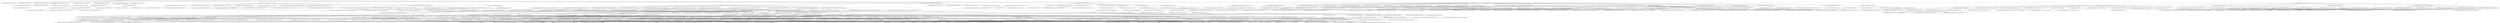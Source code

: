 digraph omnifaces__omnifaces {
	"org.omnifaces:omnifaces:jar:4.7-SNAPSHOT" -> "jakarta.faces:jakarta.faces-api:jar:3.0.0:provided" ; 
	"org.omnifaces:omnifaces:jar:4.7-SNAPSHOT" -> "jakarta.el:jakarta.el-api:jar:4.0.0:provided" ; 
	"org.omnifaces:omnifaces:jar:4.7-SNAPSHOT" -> "jakarta.servlet:jakarta.servlet-api:jar:5.0.0:provided" ; 
	"org.omnifaces:omnifaces:jar:4.7-SNAPSHOT" -> "jakarta.enterprise:jakarta.enterprise.cdi-api:jar:3.0.0:provided" ; 
	"org.omnifaces:omnifaces:jar:4.7-SNAPSHOT" -> "jakarta.websocket:jakarta.websocket-api:jar:2.0.0:provided" ; 
	"org.omnifaces:omnifaces:jar:4.7-SNAPSHOT" -> "jakarta.validation:jakarta.validation-api:jar:3.0.0:provided" ; 
	"org.omnifaces:omnifaces:jar:4.7-SNAPSHOT" -> "jakarta.platform:jakarta.jakartaee-web-api:jar:9.0.0:test" ; 
	"org.omnifaces:omnifaces:jar:4.7-SNAPSHOT" -> "org.junit.jupiter:junit-jupiter:jar:5.11.0:test" ; 
	"org.omnifaces:omnifaces:jar:4.7-SNAPSHOT" -> "org.jboss.arquillian.junit5:arquillian-junit5-container:jar:1.8.0.Final:test" ; 
	"org.omnifaces:omnifaces:jar:4.7-SNAPSHOT" -> "org.jboss.shrinkwrap.resolver:shrinkwrap-resolver-impl-maven:jar:3.3.1:test" ; 
	"org.omnifaces:omnifaces:jar:4.7-SNAPSHOT" -> "org.seleniumhq.selenium:selenium-java:jar:4.24.0:test" ; 
	"org.omnifaces:omnifaces:jar:4.7-SNAPSHOT" -> "io.github.bonigarcia:webdrivermanager:jar:5.9.2:test" ; 
	"org.omnifaces:omnifaces:jar:4.7-SNAPSHOT" -> "org.wildfly.arquillian:wildfly-arquillian-container-managed:jar:5.1.0.Beta4:test" ; 
	"jakarta.enterprise:jakarta.enterprise.cdi-api:jar:3.0.0:provided" -> "(jakarta.el:jakarta.el-api:jar:4.0.0:provided - omitted for duplicate)" ; 
	"jakarta.enterprise:jakarta.enterprise.cdi-api:jar:3.0.0:provided" -> "jakarta.interceptor:jakarta.interceptor-api:jar:2.0.0:provided" ; 
	"jakarta.enterprise:jakarta.enterprise.cdi-api:jar:3.0.0:provided" -> "jakarta.inject:jakarta.inject-api:jar:2.0.0:provided" ; 
	"jakarta.interceptor:jakarta.interceptor-api:jar:2.0.0:provided" -> "jakarta.annotation:jakarta.annotation-api:jar:2.0.0:provided" ; 
	"org.junit.jupiter:junit-jupiter:jar:5.11.0:test" -> "org.junit.jupiter:junit-jupiter-api:jar:5.11.0:test" ; 
	"org.junit.jupiter:junit-jupiter:jar:5.11.0:test" -> "org.junit.jupiter:junit-jupiter-params:jar:5.11.0:test" ; 
	"org.junit.jupiter:junit-jupiter:jar:5.11.0:test" -> "org.junit.jupiter:junit-jupiter-engine:jar:5.11.0:test" ; 
	"org.junit.jupiter:junit-jupiter-api:jar:5.11.0:test" -> "org.opentest4j:opentest4j:jar:1.3.0:test" ; 
	"org.junit.jupiter:junit-jupiter-api:jar:5.11.0:test" -> "org.junit.platform:junit-platform-commons:jar:1.11.0:test" ; 
	"org.junit.jupiter:junit-jupiter-api:jar:5.11.0:test" -> "org.apiguardian:apiguardian-api:jar:1.1.2:test" ; 
	"org.junit.platform:junit-platform-commons:jar:1.11.0:test" -> "(org.apiguardian:apiguardian-api:jar:1.1.2:test - omitted for duplicate)" ; 
	"org.junit.jupiter:junit-jupiter-params:jar:5.11.0:test" -> "(org.junit.jupiter:junit-jupiter-api:jar:5.11.0:test - omitted for duplicate)" ; 
	"org.junit.jupiter:junit-jupiter-params:jar:5.11.0:test" -> "(org.apiguardian:apiguardian-api:jar:1.1.2:test - omitted for duplicate)" ; 
	"org.junit.jupiter:junit-jupiter-engine:jar:5.11.0:test" -> "org.junit.platform:junit-platform-engine:jar:1.11.0:test" ; 
	"org.junit.jupiter:junit-jupiter-engine:jar:5.11.0:test" -> "(org.junit.jupiter:junit-jupiter-api:jar:5.11.0:test - omitted for duplicate)" ; 
	"org.junit.jupiter:junit-jupiter-engine:jar:5.11.0:test" -> "(org.apiguardian:apiguardian-api:jar:1.1.2:test - omitted for duplicate)" ; 
	"org.junit.platform:junit-platform-engine:jar:1.11.0:test" -> "(org.opentest4j:opentest4j:jar:1.3.0:test - omitted for duplicate)" ; 
	"org.junit.platform:junit-platform-engine:jar:1.11.0:test" -> "(org.junit.platform:junit-platform-commons:jar:1.11.0:test - omitted for duplicate)" ; 
	"org.junit.platform:junit-platform-engine:jar:1.11.0:test" -> "(org.apiguardian:apiguardian-api:jar:1.1.2:test - omitted for duplicate)" ; 
	"org.jboss.arquillian.junit5:arquillian-junit5-container:jar:1.8.0.Final:test" -> "org.jboss.arquillian.test:arquillian-test-api:jar:1.8.0.Final:test" ; 
	"org.jboss.arquillian.junit5:arquillian-junit5-container:jar:1.8.0.Final:test" -> "org.jboss.arquillian.test:arquillian-test-spi:jar:1.8.0.Final:test" ; 
	"org.jboss.arquillian.junit5:arquillian-junit5-container:jar:1.8.0.Final:test" -> "org.jboss.arquillian.container:arquillian-container-test-api:jar:1.8.0.Final:test" ; 
	"org.jboss.arquillian.junit5:arquillian-junit5-container:jar:1.8.0.Final:test" -> "org.jboss.arquillian.container:arquillian-container-test-spi:jar:1.8.0.Final:test" ; 
	"org.jboss.arquillian.junit5:arquillian-junit5-container:jar:1.8.0.Final:test" -> "org.jboss.arquillian.core:arquillian-core-impl-base:jar:1.8.0.Final:test" ; 
	"org.jboss.arquillian.junit5:arquillian-junit5-container:jar:1.8.0.Final:test" -> "org.jboss.arquillian.test:arquillian-test-impl-base:jar:1.8.0.Final:test" ; 
	"org.jboss.arquillian.junit5:arquillian-junit5-container:jar:1.8.0.Final:test" -> "org.jboss.arquillian.container:arquillian-container-impl-base:jar:1.8.0.Final:test" ; 
	"org.jboss.arquillian.junit5:arquillian-junit5-container:jar:1.8.0.Final:test" -> "org.jboss.arquillian.container:arquillian-container-test-impl-base:jar:1.8.0.Final:test" ; 
	"org.jboss.arquillian.junit5:arquillian-junit5-container:jar:1.8.0.Final:test" -> "org.jboss.arquillian.junit5:arquillian-junit5-core:jar:1.8.0.Final:test" ; 
	"org.jboss.arquillian.junit5:arquillian-junit5-container:jar:1.8.0.Final:test" -> "org.jboss.shrinkwrap:shrinkwrap-impl-base:jar:1.2.6:test" ; 
	"org.jboss.arquillian.test:arquillian-test-api:jar:1.8.0.Final:test" -> "(org.jboss.arquillian.core:arquillian-core-api:jar:1.8.0.Final:test - omitted for conflict with 1.9.1.Final)" ; 
	"org.jboss.arquillian.test:arquillian-test-spi:jar:1.8.0.Final:test" -> "org.jboss.arquillian.core:arquillian-core-spi:jar:1.8.0.Final:test" ; 
	"org.jboss.arquillian.test:arquillian-test-spi:jar:1.8.0.Final:test" -> "(org.jboss.arquillian.test:arquillian-test-api:jar:1.8.0.Final:test - omitted for duplicate)" ; 
	"org.jboss.arquillian.core:arquillian-core-spi:jar:1.8.0.Final:test" -> "(org.jboss.arquillian.core:arquillian-core-api:jar:1.8.0.Final:test - omitted for conflict with 1.9.1.Final)" ; 
	"org.jboss.arquillian.container:arquillian-container-test-api:jar:1.8.0.Final:test" -> "org.jboss.shrinkwrap:shrinkwrap-api:jar:1.2.6:test" ; 
	"org.jboss.arquillian.container:arquillian-container-test-api:jar:1.8.0.Final:test" -> "org.jboss.shrinkwrap.descriptors:shrinkwrap-descriptors-api-base:jar:2.0.0:test" ; 
	"org.jboss.arquillian.container:arquillian-container-test-spi:jar:1.8.0.Final:test" -> "org.jboss.arquillian.container:arquillian-container-spi:jar:1.8.0.Final:test" ; 
	"org.jboss.arquillian.container:arquillian-container-test-spi:jar:1.8.0.Final:test" -> "(org.jboss.arquillian.test:arquillian-test-spi:jar:1.8.0.Final:test - omitted for duplicate)" ; 
	"org.jboss.arquillian.container:arquillian-container-test-spi:jar:1.8.0.Final:test" -> "(org.jboss.arquillian.container:arquillian-container-test-api:jar:1.8.0.Final:test - omitted for duplicate)" ; 
	"org.jboss.arquillian.container:arquillian-container-spi:jar:1.8.0.Final:test" -> "(org.jboss.arquillian.core:arquillian-core-spi:jar:1.8.0.Final:test - omitted for duplicate)" ; 
	"org.jboss.arquillian.container:arquillian-container-spi:jar:1.8.0.Final:test" -> "(org.jboss.arquillian.config:arquillian-config-api:jar:1.8.0.Final:test - omitted for duplicate)" ; 
	"org.jboss.arquillian.container:arquillian-container-spi:jar:1.8.0.Final:test" -> "(org.jboss.arquillian.config:arquillian-config-impl-base:jar:1.8.0.Final:test - omitted for duplicate)" ; 
	"org.jboss.arquillian.container:arquillian-container-spi:jar:1.8.0.Final:test" -> "(org.jboss.shrinkwrap:shrinkwrap-api:jar:1.2.6:test - omitted for duplicate)" ; 
	"org.jboss.arquillian.container:arquillian-container-spi:jar:1.8.0.Final:test" -> "(org.jboss.shrinkwrap.descriptors:shrinkwrap-descriptors-api-base:jar:2.0.0:test - omitted for duplicate)" ; 
	"org.jboss.arquillian.core:arquillian-core-impl-base:jar:1.8.0.Final:test" -> "(org.jboss.arquillian.core:arquillian-core-api:jar:1.8.0.Final:test - omitted for conflict with 1.9.1.Final)" ; 
	"org.jboss.arquillian.core:arquillian-core-impl-base:jar:1.8.0.Final:test" -> "(org.jboss.arquillian.core:arquillian-core-spi:jar:1.8.0.Final:test - omitted for duplicate)" ; 
	"org.jboss.arquillian.test:arquillian-test-impl-base:jar:1.8.0.Final:test" -> "(org.jboss.arquillian.test:arquillian-test-api:jar:1.8.0.Final:test - omitted for duplicate)" ; 
	"org.jboss.arquillian.test:arquillian-test-impl-base:jar:1.8.0.Final:test" -> "(org.jboss.arquillian.test:arquillian-test-spi:jar:1.8.0.Final:test - omitted for duplicate)" ; 
	"org.jboss.arquillian.container:arquillian-container-impl-base:jar:1.8.0.Final:test" -> "(org.jboss.arquillian.core:arquillian-core-api:jar:1.8.0.Final:test - omitted for conflict with 1.9.1.Final)" ; 
	"org.jboss.arquillian.container:arquillian-container-impl-base:jar:1.8.0.Final:test" -> "(org.jboss.arquillian.core:arquillian-core-spi:jar:1.8.0.Final:test - omitted for duplicate)" ; 
	"org.jboss.arquillian.container:arquillian-container-impl-base:jar:1.8.0.Final:test" -> "org.jboss.arquillian.config:arquillian-config-api:jar:1.8.0.Final:test" ; 
	"org.jboss.arquillian.container:arquillian-container-impl-base:jar:1.8.0.Final:test" -> "org.jboss.arquillian.config:arquillian-config-impl-base:jar:1.8.0.Final:test" ; 
	"org.jboss.arquillian.container:arquillian-container-impl-base:jar:1.8.0.Final:test" -> "(org.jboss.arquillian.container:arquillian-container-spi:jar:1.8.0.Final:test - omitted for duplicate)" ; 
	"org.jboss.arquillian.container:arquillian-container-impl-base:jar:1.8.0.Final:test" -> "org.jboss.shrinkwrap.descriptors:shrinkwrap-descriptors-spi:jar:2.0.0:test" ; 
	"org.jboss.arquillian.config:arquillian-config-api:jar:1.8.0.Final:test" -> "(org.jboss.shrinkwrap.descriptors:shrinkwrap-descriptors-api-base:jar:2.0.0:test - omitted for duplicate)" ; 
	"org.jboss.arquillian.config:arquillian-config-impl-base:jar:1.8.0.Final:test" -> "(org.jboss.arquillian.config:arquillian-config-api:jar:1.8.0.Final:test - omitted for duplicate)" ; 
	"org.jboss.arquillian.config:arquillian-config-impl-base:jar:1.8.0.Final:test" -> "org.jboss.arquillian.config:arquillian-config-spi:jar:1.8.0.Final:test" ; 
	"org.jboss.arquillian.config:arquillian-config-impl-base:jar:1.8.0.Final:test" -> "(org.jboss.arquillian.core:arquillian-core-api:jar:1.8.0.Final:test - omitted for conflict with 1.9.1.Final)" ; 
	"org.jboss.arquillian.config:arquillian-config-impl-base:jar:1.8.0.Final:test" -> "(org.jboss.arquillian.core:arquillian-core-spi:jar:1.8.0.Final:test - omitted for duplicate)" ; 
	"org.jboss.arquillian.config:arquillian-config-impl-base:jar:1.8.0.Final:test" -> "(org.jboss.shrinkwrap.descriptors:shrinkwrap-descriptors-spi:jar:2.0.0:test - omitted for duplicate)" ; 
	"org.jboss.arquillian.config:arquillian-config-spi:jar:1.8.0.Final:test" -> "(org.jboss.arquillian.config:arquillian-config-api:jar:1.8.0.Final:test - omitted for duplicate)" ; 
	"org.jboss.shrinkwrap.descriptors:shrinkwrap-descriptors-spi:jar:2.0.0:test" -> "(org.jboss.shrinkwrap.descriptors:shrinkwrap-descriptors-api-base:jar:2.0.0:test - omitted for duplicate)" ; 
	"org.jboss.arquillian.container:arquillian-container-test-impl-base:jar:1.8.0.Final:test" -> "(org.jboss.arquillian.container:arquillian-container-spi:jar:1.8.0.Final:test - omitted for duplicate)" ; 
	"org.jboss.arquillian.container:arquillian-container-test-impl-base:jar:1.8.0.Final:test" -> "(org.jboss.arquillian.test:arquillian-test-api:jar:1.8.0.Final:test - omitted for duplicate)" ; 
	"org.jboss.arquillian.container:arquillian-container-test-impl-base:jar:1.8.0.Final:test" -> "(org.jboss.arquillian.container:arquillian-container-test-api:jar:1.8.0.Final:test - omitted for duplicate)" ; 
	"org.jboss.arquillian.container:arquillian-container-test-impl-base:jar:1.8.0.Final:test" -> "(org.jboss.arquillian.container:arquillian-container-test-spi:jar:1.8.0.Final:test - omitted for duplicate)" ; 
	"org.jboss.arquillian.junit5:arquillian-junit5-core:jar:1.8.0.Final:test" -> "(org.jboss.arquillian.test:arquillian-test-spi:jar:1.8.0.Final:test - omitted for duplicate)" ; 
	"org.jboss.shrinkwrap:shrinkwrap-impl-base:jar:1.2.6:test" -> "(org.jboss.shrinkwrap:shrinkwrap-api:jar:1.2.6:test - omitted for duplicate)" ; 
	"org.jboss.shrinkwrap:shrinkwrap-impl-base:jar:1.2.6:test" -> "org.jboss.shrinkwrap:shrinkwrap-spi:jar:1.2.6:test" ; 
	"org.jboss.shrinkwrap:shrinkwrap-spi:jar:1.2.6:test" -> "(org.jboss.shrinkwrap:shrinkwrap-api:jar:1.2.6:test - omitted for duplicate)" ; 
	"org.jboss.shrinkwrap.resolver:shrinkwrap-resolver-impl-maven:jar:3.3.1:test" -> "org.jboss.shrinkwrap.resolver:shrinkwrap-resolver-api-maven:jar:3.3.1:test" ; 
	"org.jboss.shrinkwrap.resolver:shrinkwrap-resolver-impl-maven:jar:3.3.1:test" -> "org.jboss.shrinkwrap.resolver:shrinkwrap-resolver-spi-maven:jar:3.3.1:test" ; 
	"org.jboss.shrinkwrap.resolver:shrinkwrap-resolver-impl-maven:jar:3.3.1:test" -> "eu.maveniverse.maven.mima:context:jar:2.4.15:test" ; 
	"org.jboss.shrinkwrap.resolver:shrinkwrap-resolver-impl-maven:jar:3.3.1:test" -> "eu.maveniverse.maven.mima.runtime:embedded-maven:jar:2.4.15:test" ; 
	"org.jboss.shrinkwrap.resolver:shrinkwrap-resolver-impl-maven:jar:3.3.1:test" -> "eu.maveniverse.maven.mima.runtime:standalone-static:jar:2.4.15:test" ; 
	"org.jboss.shrinkwrap.resolver:shrinkwrap-resolver-impl-maven:jar:3.3.1:test" -> "org.codehaus.plexus:plexus-classworlds:jar:2.8.0:test" ; 
	"org.jboss.shrinkwrap.resolver:shrinkwrap-resolver-impl-maven:jar:3.3.1:test" -> "org.codehaus.plexus:plexus-component-annotations:jar:2.2.0:test" ; 
	"org.jboss.shrinkwrap.resolver:shrinkwrap-resolver-impl-maven:jar:3.3.1:test" -> "org.eclipse.sisu:org.eclipse.sisu.plexus:jar:0.3.5:test" ; 
	"org.jboss.shrinkwrap.resolver:shrinkwrap-resolver-impl-maven:jar:3.3.1:test" -> "com.google.inject:guice:jar:7.0.0:test" ; 
	"org.jboss.shrinkwrap.resolver:shrinkwrap-resolver-impl-maven:jar:3.3.1:test" -> "com.google.guava:guava:jar:33.2.1-jre:test" ; 
	"org.jboss.shrinkwrap.resolver:shrinkwrap-resolver-impl-maven:jar:3.3.1:test" -> "com.google.guava:failureaccess:jar:1.0.2:test" ; 
	"org.jboss.shrinkwrap.resolver:shrinkwrap-resolver-impl-maven:jar:3.3.1:test" -> "org.apache.maven:maven-resolver-provider:jar:3.9.8:test" ; 
	"org.jboss.shrinkwrap.resolver:shrinkwrap-resolver-impl-maven:jar:3.3.1:test" -> "org.apache.maven:maven-model:jar:3.9.8:test" ; 
	"org.jboss.shrinkwrap.resolver:shrinkwrap-resolver-impl-maven:jar:3.3.1:test" -> "org.apache.maven:maven-model-builder:jar:3.9.8:test" ; 
	"org.jboss.shrinkwrap.resolver:shrinkwrap-resolver-impl-maven:jar:3.3.1:test" -> "org.apache.maven:maven-repository-metadata:jar:3.9.8:test" ; 
	"org.jboss.shrinkwrap.resolver:shrinkwrap-resolver-impl-maven:jar:3.3.1:test" -> "org.apache.maven:maven-settings:jar:3.9.8:test" ; 
	"org.jboss.shrinkwrap.resolver:shrinkwrap-resolver-impl-maven:jar:3.3.1:test" -> "org.apache.maven:maven-settings-builder:jar:3.9.8:test" ; 
	"org.jboss.shrinkwrap.resolver:shrinkwrap-resolver-impl-maven:jar:3.3.1:test" -> "org.apache.maven.resolver:maven-resolver-api:jar:1.9.20:test" ; 
	"org.jboss.shrinkwrap.resolver:shrinkwrap-resolver-impl-maven:jar:3.3.1:test" -> "org.apache.maven.resolver:maven-resolver-impl:jar:1.9.20:test" ; 
	"org.jboss.shrinkwrap.resolver:shrinkwrap-resolver-impl-maven:jar:3.3.1:test" -> "org.apache.maven.resolver:maven-resolver-spi:jar:1.9.20:test" ; 
	"org.jboss.shrinkwrap.resolver:shrinkwrap-resolver-impl-maven:jar:3.3.1:test" -> "org.apache.maven.resolver:maven-resolver-util:jar:1.9.20:test" ; 
	"org.jboss.shrinkwrap.resolver:shrinkwrap-resolver-impl-maven:jar:3.3.1:test" -> "org.apache.maven.resolver:maven-resolver-connector-basic:jar:1.9.20:test" ; 
	"org.jboss.shrinkwrap.resolver:shrinkwrap-resolver-impl-maven:jar:3.3.1:test" -> "org.apache.maven.resolver:maven-resolver-transport-file:jar:1.9.20:test" ; 
	"org.jboss.shrinkwrap.resolver:shrinkwrap-resolver-impl-maven:jar:3.3.1:test" -> "org.apache.maven.resolver:maven-resolver-transport-http:jar:1.9.20:test" ; 
	"org.jboss.shrinkwrap.resolver:shrinkwrap-resolver-impl-maven:jar:3.3.1:test" -> "org.codehaus.plexus:plexus-interpolation:jar:1.27:test" ; 
	"org.jboss.shrinkwrap.resolver:shrinkwrap-resolver-impl-maven:jar:3.3.1:test" -> "org.codehaus.plexus:plexus-utils:jar:3.5.1:test" ; 
	"org.jboss.shrinkwrap.resolver:shrinkwrap-resolver-impl-maven:jar:3.3.1:test" -> "org.codehaus.plexus:plexus-sec-dispatcher:jar:2.0:test" ; 
	"org.jboss.shrinkwrap.resolver:shrinkwrap-resolver-api-maven:jar:3.3.1:test" -> "org.jboss.shrinkwrap.resolver:shrinkwrap-resolver-api:jar:3.3.1:test" ; 
	"org.jboss.shrinkwrap.resolver:shrinkwrap-resolver-api-maven:jar:3.3.1:test" -> "(org.apache.maven:maven-model:jar:3.9.8:test - omitted for duplicate)" ; 
	"org.jboss.shrinkwrap.resolver:shrinkwrap-resolver-spi-maven:jar:3.3.1:test" -> "(org.jboss.shrinkwrap.resolver:shrinkwrap-resolver-api-maven:jar:3.3.1:test - omitted for duplicate)" ; 
	"org.jboss.shrinkwrap.resolver:shrinkwrap-resolver-spi-maven:jar:3.3.1:test" -> "org.jboss.shrinkwrap.resolver:shrinkwrap-resolver-spi:jar:3.3.1:test" ; 
	"org.jboss.shrinkwrap.resolver:shrinkwrap-resolver-spi:jar:3.3.1:test" -> "(org.jboss.shrinkwrap.resolver:shrinkwrap-resolver-api:jar:3.3.1:test - omitted for duplicate)" ; 
	"eu.maveniverse.maven.mima:context:jar:2.4.15:test" -> "(org.apache.maven.resolver:maven-resolver-api:jar:1.9.20:test - omitted for duplicate)" ; 
	"eu.maveniverse.maven.mima:context:jar:2.4.15:test" -> "(org.apache.maven.resolver:maven-resolver-util:jar:1.9.20:test - omitted for duplicate)" ; 
	"eu.maveniverse.maven.mima.runtime:standalone-static:jar:2.4.15:test" -> "eu.maveniverse.maven.mima.runtime:standalone-shared:jar:2.4.15:test" ; 
	"eu.maveniverse.maven.mima.runtime:standalone-static:jar:2.4.15:test" -> "(org.apache.maven.resolver:maven-resolver-api:jar:1.9.20:test - omitted for duplicate)" ; 
	"eu.maveniverse.maven.mima.runtime:standalone-static:jar:2.4.15:test" -> "(org.apache.maven.resolver:maven-resolver-spi:jar:1.9.20:test - omitted for duplicate)" ; 
	"eu.maveniverse.maven.mima.runtime:standalone-static:jar:2.4.15:test" -> "(org.apache.maven.resolver:maven-resolver-util:jar:1.9.20:test - omitted for duplicate)" ; 
	"eu.maveniverse.maven.mima.runtime:standalone-static:jar:2.4.15:test" -> "(org.apache.maven.resolver:maven-resolver-connector-basic:jar:1.9.20:test - omitted for duplicate)" ; 
	"eu.maveniverse.maven.mima.runtime:standalone-static:jar:2.4.15:test" -> "org.apache.maven.resolver:maven-resolver-named-locks:jar:1.9.20:test" ; 
	"eu.maveniverse.maven.mima.runtime:standalone-static:jar:2.4.15:test" -> "(org.apache.maven.resolver:maven-resolver-impl:jar:1.9.20:test - omitted for duplicate)" ; 
	"eu.maveniverse.maven.mima.runtime:standalone-static:jar:2.4.15:test" -> "(org.apache.maven.resolver:maven-resolver-transport-file:jar:1.9.20:test - omitted for duplicate)" ; 
	"eu.maveniverse.maven.mima.runtime:standalone-static:jar:2.4.15:test" -> "(org.apache.maven.resolver:maven-resolver-transport-http:jar:1.9.20:test - omitted for duplicate)" ; 
	"eu.maveniverse.maven.mima.runtime:standalone-static:jar:2.4.15:test" -> "org.apache.maven.resolver:maven-resolver-supplier:jar:1.9.20:test" ; 
	"eu.maveniverse.maven.mima.runtime:standalone-static:jar:2.4.15:test" -> "(org.apache.maven:maven-resolver-provider:jar:3.9.8:test - omitted for duplicate)" ; 
	"eu.maveniverse.maven.mima.runtime:standalone-static:jar:2.4.15:test" -> "(org.apache.maven:maven-model-builder:jar:3.9.8:test - omitted for duplicate)" ; 
	"eu.maveniverse.maven.mima.runtime:standalone-static:jar:2.4.15:test" -> "(org.apache.maven:maven-settings-builder:jar:3.9.8:test - omitted for duplicate)" ; 
	"org.apache.maven.resolver:maven-resolver-named-locks:jar:1.9.20:test" -> "(org.slf4j:slf4j-api:jar:1.7.36:test - omitted for conflict with 2.0.13)" ; 
	"org.apache.maven.resolver:maven-resolver-supplier:jar:1.9.20:test" -> "(org.apache.maven.resolver:maven-resolver-api:jar:1.9.20:test - omitted for duplicate)" ; 
	"org.apache.maven.resolver:maven-resolver-supplier:jar:1.9.20:test" -> "(org.apache.maven.resolver:maven-resolver-util:jar:1.9.20:test - omitted for duplicate)" ; 
	"org.apache.maven.resolver:maven-resolver-supplier:jar:1.9.20:test" -> "(org.apache.maven.resolver:maven-resolver-spi:jar:1.9.20:test - omitted for duplicate)" ; 
	"org.apache.maven.resolver:maven-resolver-supplier:jar:1.9.20:test" -> "(org.apache.maven.resolver:maven-resolver-named-locks:jar:1.9.20:test - omitted for duplicate)" ; 
	"org.apache.maven.resolver:maven-resolver-supplier:jar:1.9.20:test" -> "(org.apache.maven.resolver:maven-resolver-impl:jar:1.9.20:test - omitted for duplicate)" ; 
	"org.apache.maven.resolver:maven-resolver-supplier:jar:1.9.20:test" -> "(org.apache.maven.resolver:maven-resolver-connector-basic:jar:1.9.20:test - omitted for duplicate)" ; 
	"org.apache.maven.resolver:maven-resolver-supplier:jar:1.9.20:test" -> "(org.apache.maven.resolver:maven-resolver-transport-file:jar:1.9.20:test - omitted for duplicate)" ; 
	"org.apache.maven.resolver:maven-resolver-supplier:jar:1.9.20:test" -> "(org.apache.maven.resolver:maven-resolver-transport-http:jar:1.9.20:test - omitted for duplicate)" ; 
	"org.apache.maven.resolver:maven-resolver-supplier:jar:1.9.20:test" -> "(org.apache.maven:maven-resolver-provider:jar:3.9.6:test - omitted for conflict with 3.9.8)" ; 
	"org.apache.maven.resolver:maven-resolver-supplier:jar:1.9.20:test" -> "(org.apache.maven:maven-model-builder:jar:3.9.6:test - omitted for conflict with 3.9.8)" ; 
	"org.apache.maven.resolver:maven-resolver-supplier:jar:1.9.20:test" -> "(org.slf4j:slf4j-api:jar:1.7.36:test - omitted for conflict with 2.0.13)" ; 
	"org.eclipse.sisu:org.eclipse.sisu.plexus:jar:0.3.5:test" -> "javax.annotation:javax.annotation-api:jar:1.2:test" ; 
	"org.eclipse.sisu:org.eclipse.sisu.plexus:jar:0.3.5:test" -> "javax.enterprise:cdi-api:jar:1.2:test" ; 
	"org.eclipse.sisu:org.eclipse.sisu.plexus:jar:0.3.5:test" -> "org.eclipse.sisu:org.eclipse.sisu.inject:jar:0.3.5:test" ; 
	"org.eclipse.sisu:org.eclipse.sisu.plexus:jar:0.3.5:test" -> "(org.codehaus.plexus:plexus-utils:jar:3.0.24:test - omitted for conflict with 3.5.1)" ; 
	"javax.enterprise:cdi-api:jar:1.2:test" -> "(javax.inject:javax.inject:jar:1:test - omitted for duplicate)" ; 
	"com.google.inject:guice:jar:7.0.0:test" -> "(jakarta.inject:jakarta.inject-api:jar:2.0.1:test - omitted for conflict with 2.0.0)" ; 
	"com.google.inject:guice:jar:7.0.0:test" -> "aopalliance:aopalliance:jar:1.0:test" ; 
	"org.apache.maven:maven-resolver-provider:jar:3.9.8:test" -> "(org.apache.maven:maven-model:jar:3.9.8:test - omitted for duplicate)" ; 
	"org.apache.maven:maven-resolver-provider:jar:3.9.8:test" -> "(org.apache.maven:maven-model-builder:jar:3.9.8:test - omitted for duplicate)" ; 
	"org.apache.maven:maven-resolver-provider:jar:3.9.8:test" -> "(org.apache.maven:maven-repository-metadata:jar:3.9.8:test - omitted for duplicate)" ; 
	"org.apache.maven:maven-resolver-provider:jar:3.9.8:test" -> "(org.apache.maven.resolver:maven-resolver-api:jar:1.9.20:test - omitted for duplicate)" ; 
	"org.apache.maven:maven-resolver-provider:jar:3.9.8:test" -> "(org.apache.maven.resolver:maven-resolver-spi:jar:1.9.20:test - omitted for duplicate)" ; 
	"org.apache.maven:maven-resolver-provider:jar:3.9.8:test" -> "(org.apache.maven.resolver:maven-resolver-util:jar:1.9.20:test - omitted for duplicate)" ; 
	"org.apache.maven:maven-resolver-provider:jar:3.9.8:test" -> "(org.apache.maven.resolver:maven-resolver-impl:jar:1.9.20:test - omitted for duplicate)" ; 
	"org.apache.maven:maven-resolver-provider:jar:3.9.8:test" -> "(org.codehaus.plexus:plexus-utils:jar:3.5.1:test - omitted for duplicate)" ; 
	"org.apache.maven:maven-resolver-provider:jar:3.9.8:test" -> "javax.inject:javax.inject:jar:1:test" ; 
	"org.apache.maven:maven-model:jar:3.9.8:test" -> "(org.codehaus.plexus:plexus-utils:jar:3.5.1:test - omitted for duplicate)" ; 
	"org.apache.maven:maven-model-builder:jar:3.9.8:test" -> "(org.codehaus.plexus:plexus-interpolation:jar:1.27:test - omitted for duplicate)" ; 
	"org.apache.maven:maven-model-builder:jar:3.9.8:test" -> "(javax.inject:javax.inject:jar:1:test - omitted for duplicate)" ; 
	"org.apache.maven:maven-model-builder:jar:3.9.8:test" -> "(org.apache.maven:maven-model:jar:3.9.8:test - omitted for duplicate)" ; 
	"org.apache.maven:maven-model-builder:jar:3.9.8:test" -> "org.apache.maven:maven-artifact:jar:3.9.8:test" ; 
	"org.apache.maven:maven-model-builder:jar:3.9.8:test" -> "org.apache.maven:maven-builder-support:jar:3.9.8:test" ; 
	"org.apache.maven:maven-model-builder:jar:3.9.8:test" -> "(org.eclipse.sisu:org.eclipse.sisu.inject:jar:0.9.0.M3:test - omitted for conflict with 0.3.5)" ; 
	"org.apache.maven:maven-artifact:jar:3.9.8:test" -> "(org.codehaus.plexus:plexus-utils:jar:3.5.1:test - omitted for duplicate)" ; 
	"org.apache.maven:maven-repository-metadata:jar:3.9.8:test" -> "(org.codehaus.plexus:plexus-utils:jar:3.5.1:test - omitted for duplicate)" ; 
	"org.apache.maven:maven-settings:jar:3.9.8:test" -> "(org.codehaus.plexus:plexus-utils:jar:3.5.1:test - omitted for duplicate)" ; 
	"org.apache.maven:maven-settings-builder:jar:3.9.8:test" -> "(org.apache.maven:maven-builder-support:jar:3.9.8:test - omitted for duplicate)" ; 
	"org.apache.maven:maven-settings-builder:jar:3.9.8:test" -> "(javax.inject:javax.inject:jar:1:test - omitted for duplicate)" ; 
	"org.apache.maven:maven-settings-builder:jar:3.9.8:test" -> "(org.codehaus.plexus:plexus-interpolation:jar:1.27:test - omitted for duplicate)" ; 
	"org.apache.maven:maven-settings-builder:jar:3.9.8:test" -> "(org.codehaus.plexus:plexus-utils:jar:3.5.1:test - omitted for duplicate)" ; 
	"org.apache.maven:maven-settings-builder:jar:3.9.8:test" -> "(org.apache.maven:maven-settings:jar:3.9.8:test - omitted for duplicate)" ; 
	"org.apache.maven:maven-settings-builder:jar:3.9.8:test" -> "(org.codehaus.plexus:plexus-sec-dispatcher:jar:2.0:test - omitted for duplicate)" ; 
	"org.apache.maven.resolver:maven-resolver-impl:jar:1.9.20:test" -> "(org.apache.maven.resolver:maven-resolver-api:jar:1.9.20:test - omitted for duplicate)" ; 
	"org.apache.maven.resolver:maven-resolver-impl:jar:1.9.20:test" -> "(org.apache.maven.resolver:maven-resolver-spi:jar:1.9.20:test - omitted for duplicate)" ; 
	"org.apache.maven.resolver:maven-resolver-impl:jar:1.9.20:test" -> "(org.apache.maven.resolver:maven-resolver-named-locks:jar:1.9.20:test - omitted for duplicate)" ; 
	"org.apache.maven.resolver:maven-resolver-impl:jar:1.9.20:test" -> "(org.apache.maven.resolver:maven-resolver-util:jar:1.9.20:test - omitted for duplicate)" ; 
	"org.apache.maven.resolver:maven-resolver-impl:jar:1.9.20:test" -> "(org.slf4j:slf4j-api:jar:1.7.36:test - omitted for conflict with 2.0.13)" ; 
	"org.apache.maven.resolver:maven-resolver-spi:jar:1.9.20:test" -> "(org.apache.maven.resolver:maven-resolver-api:jar:1.9.20:test - omitted for duplicate)" ; 
	"org.apache.maven.resolver:maven-resolver-util:jar:1.9.20:test" -> "(org.apache.maven.resolver:maven-resolver-api:jar:1.9.20:test - omitted for duplicate)" ; 
	"org.apache.maven.resolver:maven-resolver-connector-basic:jar:1.9.20:test" -> "(org.apache.maven.resolver:maven-resolver-api:jar:1.9.20:test - omitted for duplicate)" ; 
	"org.apache.maven.resolver:maven-resolver-connector-basic:jar:1.9.20:test" -> "(org.apache.maven.resolver:maven-resolver-spi:jar:1.9.20:test - omitted for duplicate)" ; 
	"org.apache.maven.resolver:maven-resolver-connector-basic:jar:1.9.20:test" -> "(org.apache.maven.resolver:maven-resolver-util:jar:1.9.20:test - omitted for duplicate)" ; 
	"org.apache.maven.resolver:maven-resolver-connector-basic:jar:1.9.20:test" -> "(org.slf4j:slf4j-api:jar:1.7.36:test - omitted for conflict with 2.0.13)" ; 
	"org.apache.maven.resolver:maven-resolver-transport-file:jar:1.9.20:test" -> "(org.apache.maven.resolver:maven-resolver-api:jar:1.9.20:test - omitted for duplicate)" ; 
	"org.apache.maven.resolver:maven-resolver-transport-file:jar:1.9.20:test" -> "(org.apache.maven.resolver:maven-resolver-spi:jar:1.9.20:test - omitted for duplicate)" ; 
	"org.apache.maven.resolver:maven-resolver-transport-file:jar:1.9.20:test" -> "(org.slf4j:slf4j-api:jar:1.7.36:test - omitted for conflict with 2.0.13)" ; 
	"org.apache.maven.resolver:maven-resolver-transport-http:jar:1.9.20:test" -> "(org.apache.maven.resolver:maven-resolver-api:jar:1.9.20:test - omitted for duplicate)" ; 
	"org.apache.maven.resolver:maven-resolver-transport-http:jar:1.9.20:test" -> "(org.apache.maven.resolver:maven-resolver-spi:jar:1.9.20:test - omitted for duplicate)" ; 
	"org.apache.maven.resolver:maven-resolver-transport-http:jar:1.9.20:test" -> "(org.apache.maven.resolver:maven-resolver-util:jar:1.9.20:test - omitted for duplicate)" ; 
	"org.apache.maven.resolver:maven-resolver-transport-http:jar:1.9.20:test" -> "org.apache.httpcomponents:httpclient:jar:4.5.14:test" ; 
	"org.apache.maven.resolver:maven-resolver-transport-http:jar:1.9.20:test" -> "org.apache.httpcomponents:httpcore:jar:4.4.16:test" ; 
	"org.apache.maven.resolver:maven-resolver-transport-http:jar:1.9.20:test" -> "commons-codec:commons-codec:jar:1.16.1:test" ; 
	"org.apache.maven.resolver:maven-resolver-transport-http:jar:1.9.20:test" -> "org.slf4j:jcl-over-slf4j:jar:1.7.36:test" ; 
	"org.apache.maven.resolver:maven-resolver-transport-http:jar:1.9.20:test" -> "(org.slf4j:slf4j-api:jar:1.7.36:test - omitted for conflict with 2.0.13)" ; 
	"org.apache.httpcomponents:httpclient:jar:4.5.14:test" -> "(org.apache.httpcomponents:httpcore:jar:4.4.16:test - omitted for duplicate)" ; 
	"org.slf4j:jcl-over-slf4j:jar:1.7.36:test" -> "(org.slf4j:slf4j-api:jar:1.7.36:test - omitted for conflict with 2.0.13)" ; 
	"org.codehaus.plexus:plexus-sec-dispatcher:jar:2.0:test" -> "org.codehaus.plexus:plexus-cipher:jar:2.0:test" ; 
	"org.codehaus.plexus:plexus-sec-dispatcher:jar:2.0:test" -> "(javax.inject:javax.inject:jar:1:test - omitted for duplicate)" ; 
	"org.codehaus.plexus:plexus-cipher:jar:2.0:test" -> "(javax.inject:javax.inject:jar:1:test - omitted for duplicate)" ; 
	"org.seleniumhq.selenium:selenium-java:jar:4.24.0:test" -> "org.seleniumhq.selenium:selenium-api:jar:4.24.0:test" ; 
	"org.seleniumhq.selenium:selenium-java:jar:4.24.0:test" -> "org.seleniumhq.selenium:selenium-chrome-driver:jar:4.24.0:test" ; 
	"org.seleniumhq.selenium:selenium-java:jar:4.24.0:test" -> "org.seleniumhq.selenium:selenium-devtools-v126:jar:4.24.0:test" ; 
	"org.seleniumhq.selenium:selenium-java:jar:4.24.0:test" -> "org.seleniumhq.selenium:selenium-devtools-v127:jar:4.24.0:test" ; 
	"org.seleniumhq.selenium:selenium-java:jar:4.24.0:test" -> "org.seleniumhq.selenium:selenium-devtools-v128:jar:4.24.0:test" ; 
	"org.seleniumhq.selenium:selenium-java:jar:4.24.0:test" -> "org.seleniumhq.selenium:selenium-devtools-v85:jar:4.24.0:test" ; 
	"org.seleniumhq.selenium:selenium-java:jar:4.24.0:test" -> "org.seleniumhq.selenium:selenium-edge-driver:jar:4.24.0:test" ; 
	"org.seleniumhq.selenium:selenium-java:jar:4.24.0:test" -> "org.seleniumhq.selenium:selenium-firefox-driver:jar:4.24.0:test" ; 
	"org.seleniumhq.selenium:selenium-java:jar:4.24.0:test" -> "org.seleniumhq.selenium:selenium-ie-driver:jar:4.24.0:test" ; 
	"org.seleniumhq.selenium:selenium-java:jar:4.24.0:test" -> "org.seleniumhq.selenium:selenium-remote-driver:jar:4.24.0:test" ; 
	"org.seleniumhq.selenium:selenium-java:jar:4.24.0:test" -> "org.seleniumhq.selenium:selenium-safari-driver:jar:4.24.0:test" ; 
	"org.seleniumhq.selenium:selenium-java:jar:4.24.0:test" -> "org.seleniumhq.selenium:selenium-support:jar:4.24.0:test" ; 
	"org.seleniumhq.selenium:selenium-api:jar:4.24.0:test" -> "org.jspecify:jspecify:jar:1.0.0:test" ; 
	"org.seleniumhq.selenium:selenium-chrome-driver:jar:4.24.0:test" -> "com.google.auto.service:auto-service-annotations:jar:1.1.1:test" ; 
	"org.seleniumhq.selenium:selenium-chrome-driver:jar:4.24.0:test" -> "(org.seleniumhq.selenium:selenium-api:jar:4.24.0:test - omitted for duplicate)" ; 
	"org.seleniumhq.selenium:selenium-chrome-driver:jar:4.24.0:test" -> "org.seleniumhq.selenium:selenium-chromium-driver:jar:4.24.0:test" ; 
	"org.seleniumhq.selenium:selenium-chrome-driver:jar:4.24.0:test" -> "org.seleniumhq.selenium:selenium-json:jar:4.24.0:test" ; 
	"org.seleniumhq.selenium:selenium-chrome-driver:jar:4.24.0:test" -> "org.seleniumhq.selenium:selenium-manager:jar:4.24.0:test" ; 
	"org.seleniumhq.selenium:selenium-chrome-driver:jar:4.24.0:test" -> "(org.seleniumhq.selenium:selenium-remote-driver:jar:4.24.0:test - omitted for duplicate)" ; 
	"org.seleniumhq.selenium:selenium-chromium-driver:jar:4.24.0:test" -> "(com.google.auto.service:auto-service-annotations:jar:1.1.1:test - omitted for duplicate)" ; 
	"org.seleniumhq.selenium:selenium-chromium-driver:jar:4.24.0:test" -> "(org.seleniumhq.selenium:selenium-json:jar:4.24.0:test - omitted for duplicate)" ; 
	"org.seleniumhq.selenium:selenium-chromium-driver:jar:4.24.0:test" -> "(org.seleniumhq.selenium:selenium-remote-driver:jar:4.24.0:test - omitted for duplicate)" ; 
	"org.seleniumhq.selenium:selenium-json:jar:4.24.0:test" -> "(org.seleniumhq.selenium:selenium-api:jar:4.24.0:test - omitted for duplicate)" ; 
	"org.seleniumhq.selenium:selenium-manager:jar:4.24.0:test" -> "(org.seleniumhq.selenium:selenium-api:jar:4.24.0:test - omitted for duplicate)" ; 
	"org.seleniumhq.selenium:selenium-manager:jar:4.24.0:test" -> "(org.seleniumhq.selenium:selenium-json:jar:4.24.0:test - omitted for duplicate)" ; 
	"org.seleniumhq.selenium:selenium-manager:jar:4.24.0:test" -> "(org.seleniumhq.selenium:selenium-os:jar:4.24.0:test - omitted for duplicate)" ; 
	"org.seleniumhq.selenium:selenium-devtools-v126:jar:4.24.0:test" -> "(com.google.auto.service:auto-service-annotations:jar:1.1.1:test - omitted for duplicate)" ; 
	"org.seleniumhq.selenium:selenium-devtools-v126:jar:4.24.0:test" -> "(org.seleniumhq.selenium:selenium-api:jar:4.24.0:test - omitted for duplicate)" ; 
	"org.seleniumhq.selenium:selenium-devtools-v126:jar:4.24.0:test" -> "(org.seleniumhq.selenium:selenium-json:jar:4.24.0:test - omitted for duplicate)" ; 
	"org.seleniumhq.selenium:selenium-devtools-v126:jar:4.24.0:test" -> "(org.seleniumhq.selenium:selenium-remote-driver:jar:4.24.0:test - omitted for duplicate)" ; 
	"org.seleniumhq.selenium:selenium-devtools-v127:jar:4.24.0:test" -> "(com.google.auto.service:auto-service-annotations:jar:1.1.1:test - omitted for duplicate)" ; 
	"org.seleniumhq.selenium:selenium-devtools-v127:jar:4.24.0:test" -> "(org.seleniumhq.selenium:selenium-api:jar:4.24.0:test - omitted for duplicate)" ; 
	"org.seleniumhq.selenium:selenium-devtools-v127:jar:4.24.0:test" -> "(org.seleniumhq.selenium:selenium-json:jar:4.24.0:test - omitted for duplicate)" ; 
	"org.seleniumhq.selenium:selenium-devtools-v127:jar:4.24.0:test" -> "(org.seleniumhq.selenium:selenium-remote-driver:jar:4.24.0:test - omitted for duplicate)" ; 
	"org.seleniumhq.selenium:selenium-devtools-v128:jar:4.24.0:test" -> "(com.google.auto.service:auto-service-annotations:jar:1.1.1:test - omitted for duplicate)" ; 
	"org.seleniumhq.selenium:selenium-devtools-v128:jar:4.24.0:test" -> "(org.seleniumhq.selenium:selenium-api:jar:4.24.0:test - omitted for duplicate)" ; 
	"org.seleniumhq.selenium:selenium-devtools-v128:jar:4.24.0:test" -> "(org.seleniumhq.selenium:selenium-json:jar:4.24.0:test - omitted for duplicate)" ; 
	"org.seleniumhq.selenium:selenium-devtools-v128:jar:4.24.0:test" -> "(org.seleniumhq.selenium:selenium-remote-driver:jar:4.24.0:test - omitted for duplicate)" ; 
	"org.seleniumhq.selenium:selenium-devtools-v85:jar:4.24.0:test" -> "(com.google.auto.service:auto-service-annotations:jar:1.1.1:test - omitted for duplicate)" ; 
	"org.seleniumhq.selenium:selenium-devtools-v85:jar:4.24.0:test" -> "(org.seleniumhq.selenium:selenium-api:jar:4.24.0:test - omitted for duplicate)" ; 
	"org.seleniumhq.selenium:selenium-devtools-v85:jar:4.24.0:test" -> "(org.seleniumhq.selenium:selenium-json:jar:4.24.0:test - omitted for duplicate)" ; 
	"org.seleniumhq.selenium:selenium-devtools-v85:jar:4.24.0:test" -> "(org.seleniumhq.selenium:selenium-remote-driver:jar:4.24.0:test - omitted for duplicate)" ; 
	"org.seleniumhq.selenium:selenium-edge-driver:jar:4.24.0:test" -> "(com.google.auto.service:auto-service-annotations:jar:1.1.1:test - omitted for duplicate)" ; 
	"org.seleniumhq.selenium:selenium-edge-driver:jar:4.24.0:test" -> "(org.seleniumhq.selenium:selenium-api:jar:4.24.0:test - omitted for duplicate)" ; 
	"org.seleniumhq.selenium:selenium-edge-driver:jar:4.24.0:test" -> "(org.seleniumhq.selenium:selenium-chromium-driver:jar:4.24.0:test - omitted for duplicate)" ; 
	"org.seleniumhq.selenium:selenium-edge-driver:jar:4.24.0:test" -> "(org.seleniumhq.selenium:selenium-manager:jar:4.24.0:test - omitted for duplicate)" ; 
	"org.seleniumhq.selenium:selenium-edge-driver:jar:4.24.0:test" -> "(org.seleniumhq.selenium:selenium-remote-driver:jar:4.24.0:test - omitted for duplicate)" ; 
	"org.seleniumhq.selenium:selenium-firefox-driver:jar:4.24.0:test" -> "(com.google.auto.service:auto-service-annotations:jar:1.1.1:test - omitted for duplicate)" ; 
	"org.seleniumhq.selenium:selenium-firefox-driver:jar:4.24.0:test" -> "(org.seleniumhq.selenium:selenium-api:jar:4.24.0:test - omitted for duplicate)" ; 
	"org.seleniumhq.selenium:selenium-firefox-driver:jar:4.24.0:test" -> "(org.seleniumhq.selenium:selenium-devtools-v85:jar:4.24.0:test - omitted for duplicate)" ; 
	"org.seleniumhq.selenium:selenium-firefox-driver:jar:4.24.0:test" -> "org.seleniumhq.selenium:selenium-http:jar:4.24.0:test" ; 
	"org.seleniumhq.selenium:selenium-firefox-driver:jar:4.24.0:test" -> "(org.seleniumhq.selenium:selenium-json:jar:4.24.0:test - omitted for duplicate)" ; 
	"org.seleniumhq.selenium:selenium-firefox-driver:jar:4.24.0:test" -> "(org.seleniumhq.selenium:selenium-manager:jar:4.24.0:test - omitted for duplicate)" ; 
	"org.seleniumhq.selenium:selenium-firefox-driver:jar:4.24.0:test" -> "(org.seleniumhq.selenium:selenium-remote-driver:jar:4.24.0:test - omitted for duplicate)" ; 
	"org.seleniumhq.selenium:selenium-http:jar:4.24.0:test" -> "(com.google.auto.service:auto-service-annotations:jar:1.1.1:test - omitted for duplicate)" ; 
	"org.seleniumhq.selenium:selenium-http:jar:4.24.0:test" -> "dev.failsafe:failsafe:jar:3.3.2:test" ; 
	"org.seleniumhq.selenium:selenium-http:jar:4.24.0:test" -> "(org.seleniumhq.selenium:selenium-api:jar:4.24.0:test - omitted for duplicate)" ; 
	"org.seleniumhq.selenium:selenium-http:jar:4.24.0:test" -> "(org.seleniumhq.selenium:selenium-json:jar:4.24.0:test - omitted for duplicate)" ; 
	"org.seleniumhq.selenium:selenium-ie-driver:jar:4.24.0:test" -> "(com.google.auto.service:auto-service-annotations:jar:1.1.1:test - omitted for duplicate)" ; 
	"org.seleniumhq.selenium:selenium-ie-driver:jar:4.24.0:test" -> "(org.seleniumhq.selenium:selenium-api:jar:4.24.0:test - omitted for duplicate)" ; 
	"org.seleniumhq.selenium:selenium-ie-driver:jar:4.24.0:test" -> "(org.seleniumhq.selenium:selenium-manager:jar:4.24.0:test - omitted for duplicate)" ; 
	"org.seleniumhq.selenium:selenium-ie-driver:jar:4.24.0:test" -> "(org.seleniumhq.selenium:selenium-remote-driver:jar:4.24.0:test - omitted for duplicate)" ; 
	"org.seleniumhq.selenium:selenium-remote-driver:jar:4.24.0:test" -> "(com.google.auto.service:auto-service-annotations:jar:1.1.1:test - omitted for duplicate)" ; 
	"org.seleniumhq.selenium:selenium-remote-driver:jar:4.24.0:test" -> "(com.google.guava:guava:jar:33.3.0-jre:test - omitted for conflict with 33.2.1-jre)" ; 
	"org.seleniumhq.selenium:selenium-remote-driver:jar:4.24.0:test" -> "io.opentelemetry.semconv:opentelemetry-semconv:jar:1.25.0-alpha:test" ; 
	"org.seleniumhq.selenium:selenium-remote-driver:jar:4.24.0:test" -> "io.opentelemetry:opentelemetry-api:jar:1.41.0:test" ; 
	"org.seleniumhq.selenium:selenium-remote-driver:jar:4.24.0:test" -> "io.opentelemetry:opentelemetry-context:jar:1.41.0:test" ; 
	"org.seleniumhq.selenium:selenium-remote-driver:jar:4.24.0:test" -> "io.opentelemetry:opentelemetry-exporter-logging:jar:1.41.0:test" ; 
	"org.seleniumhq.selenium:selenium-remote-driver:jar:4.24.0:test" -> "io.opentelemetry:opentelemetry-sdk-common:jar:1.41.0:test" ; 
	"org.seleniumhq.selenium:selenium-remote-driver:jar:4.24.0:test" -> "io.opentelemetry:opentelemetry-sdk-extension-autoconfigure-spi:jar:1.41.0:test" ; 
	"org.seleniumhq.selenium:selenium-remote-driver:jar:4.24.0:test" -> "io.opentelemetry:opentelemetry-sdk-extension-autoconfigure:jar:1.41.0:test" ; 
	"org.seleniumhq.selenium:selenium-remote-driver:jar:4.24.0:test" -> "io.opentelemetry:opentelemetry-sdk-trace:jar:1.41.0:test" ; 
	"org.seleniumhq.selenium:selenium-remote-driver:jar:4.24.0:test" -> "io.opentelemetry:opentelemetry-sdk:jar:1.41.0:test" ; 
	"org.seleniumhq.selenium:selenium-remote-driver:jar:4.24.0:test" -> "net.bytebuddy:byte-buddy:jar:1.15.0:test" ; 
	"org.seleniumhq.selenium:selenium-remote-driver:jar:4.24.0:test" -> "(org.seleniumhq.selenium:selenium-api:jar:4.24.0:test - omitted for duplicate)" ; 
	"org.seleniumhq.selenium:selenium-remote-driver:jar:4.24.0:test" -> "(org.seleniumhq.selenium:selenium-http:jar:4.24.0:test - omitted for duplicate)" ; 
	"org.seleniumhq.selenium:selenium-remote-driver:jar:4.24.0:test" -> "(org.seleniumhq.selenium:selenium-json:jar:4.24.0:test - omitted for duplicate)" ; 
	"org.seleniumhq.selenium:selenium-remote-driver:jar:4.24.0:test" -> "(org.seleniumhq.selenium:selenium-manager:jar:4.24.0:test - omitted for duplicate)" ; 
	"org.seleniumhq.selenium:selenium-remote-driver:jar:4.24.0:test" -> "org.seleniumhq.selenium:selenium-os:jar:4.24.0:test" ; 
	"io.opentelemetry:opentelemetry-api:jar:1.41.0:test" -> "(io.opentelemetry:opentelemetry-context:jar:1.41.0:test - omitted for duplicate)" ; 
	"io.opentelemetry:opentelemetry-exporter-logging:jar:1.41.0:test" -> "(io.opentelemetry:opentelemetry-sdk:jar:1.41.0:test - omitted for duplicate)" ; 
	"io.opentelemetry:opentelemetry-exporter-logging:jar:1.41.0:test" -> "(io.opentelemetry:opentelemetry-sdk-extension-autoconfigure-spi:jar:1.41.0:test - omitted for duplicate)" ; 
	"io.opentelemetry:opentelemetry-sdk-common:jar:1.41.0:test" -> "(io.opentelemetry:opentelemetry-api:jar:1.41.0:test - omitted for duplicate)" ; 
	"io.opentelemetry:opentelemetry-sdk-extension-autoconfigure-spi:jar:1.41.0:test" -> "(io.opentelemetry:opentelemetry-sdk:jar:1.41.0:test - omitted for duplicate)" ; 
	"io.opentelemetry:opentelemetry-sdk-extension-autoconfigure:jar:1.41.0:test" -> "(io.opentelemetry:opentelemetry-sdk:jar:1.41.0:test - omitted for duplicate)" ; 
	"io.opentelemetry:opentelemetry-sdk-extension-autoconfigure:jar:1.41.0:test" -> "(io.opentelemetry:opentelemetry-sdk-extension-autoconfigure-spi:jar:1.41.0:test - omitted for duplicate)" ; 
	"io.opentelemetry:opentelemetry-sdk-extension-autoconfigure:jar:1.41.0:test" -> "io.opentelemetry:opentelemetry-api-incubator:jar:1.41.0-alpha:test" ; 
	"io.opentelemetry:opentelemetry-api-incubator:jar:1.41.0-alpha:test" -> "(io.opentelemetry:opentelemetry-api:jar:1.41.0:test - omitted for duplicate)" ; 
	"io.opentelemetry:opentelemetry-sdk-trace:jar:1.41.0:test" -> "(io.opentelemetry:opentelemetry-api:jar:1.41.0:test - omitted for duplicate)" ; 
	"io.opentelemetry:opentelemetry-sdk-trace:jar:1.41.0:test" -> "(io.opentelemetry:opentelemetry-sdk-common:jar:1.41.0:test - omitted for duplicate)" ; 
	"io.opentelemetry:opentelemetry-sdk-trace:jar:1.41.0:test" -> "(io.opentelemetry:opentelemetry-api-incubator:jar:1.41.0-alpha:test - omitted for duplicate)" ; 
	"io.opentelemetry:opentelemetry-sdk:jar:1.41.0:test" -> "(io.opentelemetry:opentelemetry-api:jar:1.41.0:test - omitted for duplicate)" ; 
	"io.opentelemetry:opentelemetry-sdk:jar:1.41.0:test" -> "(io.opentelemetry:opentelemetry-sdk-common:jar:1.41.0:test - omitted for duplicate)" ; 
	"io.opentelemetry:opentelemetry-sdk:jar:1.41.0:test" -> "(io.opentelemetry:opentelemetry-sdk-trace:jar:1.41.0:test - omitted for duplicate)" ; 
	"io.opentelemetry:opentelemetry-sdk:jar:1.41.0:test" -> "io.opentelemetry:opentelemetry-sdk-metrics:jar:1.41.0:test" ; 
	"io.opentelemetry:opentelemetry-sdk:jar:1.41.0:test" -> "io.opentelemetry:opentelemetry-sdk-logs:jar:1.41.0:test" ; 
	"io.opentelemetry:opentelemetry-sdk-metrics:jar:1.41.0:test" -> "(io.opentelemetry:opentelemetry-api:jar:1.41.0:test - omitted for duplicate)" ; 
	"io.opentelemetry:opentelemetry-sdk-metrics:jar:1.41.0:test" -> "(io.opentelemetry:opentelemetry-sdk-common:jar:1.41.0:test - omitted for duplicate)" ; 
	"io.opentelemetry:opentelemetry-sdk-metrics:jar:1.41.0:test" -> "(io.opentelemetry:opentelemetry-api-incubator:jar:1.41.0-alpha:test - omitted for duplicate)" ; 
	"io.opentelemetry:opentelemetry-sdk-logs:jar:1.41.0:test" -> "(io.opentelemetry:opentelemetry-api:jar:1.41.0:test - omitted for duplicate)" ; 
	"io.opentelemetry:opentelemetry-sdk-logs:jar:1.41.0:test" -> "(io.opentelemetry:opentelemetry-sdk-common:jar:1.41.0:test - omitted for duplicate)" ; 
	"io.opentelemetry:opentelemetry-sdk-logs:jar:1.41.0:test" -> "(io.opentelemetry:opentelemetry-api-incubator:jar:1.41.0-alpha:test - omitted for duplicate)" ; 
	"org.seleniumhq.selenium:selenium-os:jar:4.24.0:test" -> "org.apache.commons:commons-exec:jar:1.4.0:test" ; 
	"org.seleniumhq.selenium:selenium-os:jar:4.24.0:test" -> "(org.seleniumhq.selenium:selenium-api:jar:4.24.0:test - omitted for duplicate)" ; 
	"org.seleniumhq.selenium:selenium-safari-driver:jar:4.24.0:test" -> "(com.google.auto.service:auto-service-annotations:jar:1.1.1:test - omitted for duplicate)" ; 
	"org.seleniumhq.selenium:selenium-safari-driver:jar:4.24.0:test" -> "(org.seleniumhq.selenium:selenium-api:jar:4.24.0:test - omitted for duplicate)" ; 
	"org.seleniumhq.selenium:selenium-safari-driver:jar:4.24.0:test" -> "(org.seleniumhq.selenium:selenium-remote-driver:jar:4.24.0:test - omitted for duplicate)" ; 
	"org.seleniumhq.selenium:selenium-support:jar:4.24.0:test" -> "(com.google.auto.service:auto-service-annotations:jar:1.1.1:test - omitted for duplicate)" ; 
	"org.seleniumhq.selenium:selenium-support:jar:4.24.0:test" -> "(com.google.guava:guava:jar:33.3.0-jre:test - omitted for conflict with 33.2.1-jre)" ; 
	"org.seleniumhq.selenium:selenium-support:jar:4.24.0:test" -> "(net.bytebuddy:byte-buddy:jar:1.15.0:test - omitted for duplicate)" ; 
	"org.seleniumhq.selenium:selenium-support:jar:4.24.0:test" -> "(org.seleniumhq.selenium:selenium-api:jar:4.24.0:test - omitted for duplicate)" ; 
	"org.seleniumhq.selenium:selenium-support:jar:4.24.0:test" -> "(org.seleniumhq.selenium:selenium-json:jar:4.24.0:test - omitted for duplicate)" ; 
	"org.seleniumhq.selenium:selenium-support:jar:4.24.0:test" -> "(org.seleniumhq.selenium:selenium-remote-driver:jar:4.24.0:test - omitted for duplicate)" ; 
	"io.github.bonigarcia:webdrivermanager:jar:5.9.2:test" -> "org.slf4j:slf4j-api:jar:2.0.13:test" ; 
	"io.github.bonigarcia:webdrivermanager:jar:5.9.2:test" -> "com.google.code.gson:gson:jar:2.11.0:test" ; 
	"io.github.bonigarcia:webdrivermanager:jar:5.9.2:test" -> "com.github.docker-java:docker-java:jar:3.4.0:test" ; 
	"io.github.bonigarcia:webdrivermanager:jar:5.9.2:test" -> "com.github.docker-java:docker-java-transport-httpclient5:jar:3.4.0:test" ; 
	"io.github.bonigarcia:webdrivermanager:jar:5.9.2:test" -> "org.brotli:dec:jar:0.1.2:test" ; 
	"io.github.bonigarcia:webdrivermanager:jar:5.9.2:test" -> "org.apache.commons:commons-lang3:jar:3.15.0:test" ; 
	"io.github.bonigarcia:webdrivermanager:jar:5.9.2:test" -> "org.apache.commons:commons-compress:jar:1.26.2:test" ; 
	"io.github.bonigarcia:webdrivermanager:jar:5.9.2:test" -> "org.apache.httpcomponents.client5:httpclient5:jar:5.2.1:test" ; 
	"com.google.code.gson:gson:jar:2.11.0:test" -> "com.google.errorprone:error_prone_annotations:jar:2.27.0:test" ; 
	"com.github.docker-java:docker-java:jar:3.4.0:test" -> "com.github.docker-java:docker-java-core:jar:3.4.0:test" ; 
	"com.github.docker-java:docker-java:jar:3.4.0:test" -> "(org.slf4j:jcl-over-slf4j:jar:1.7.30:test - omitted for conflict with 1.7.36)" ; 
	"com.github.docker-java:docker-java-core:jar:3.4.0:test" -> "com.github.docker-java:docker-java-api:jar:3.4.0:test" ; 
	"com.github.docker-java:docker-java-core:jar:3.4.0:test" -> "(com.github.docker-java:docker-java-transport:jar:3.4.0:test - omitted for duplicate)" ; 
	"com.github.docker-java:docker-java-core:jar:3.4.0:test" -> "(org.slf4j:slf4j-api:jar:1.7.30:test - omitted for conflict with 2.0.13)" ; 
	"com.github.docker-java:docker-java-core:jar:3.4.0:test" -> "(commons-io:commons-io:jar:2.13.0:test - omitted for conflict with 2.16.1)" ; 
	"com.github.docker-java:docker-java-core:jar:3.4.0:test" -> "(org.apache.commons:commons-compress:jar:1.21:test - omitted for conflict with 1.26.2)" ; 
	"com.github.docker-java:docker-java-core:jar:3.4.0:test" -> "(org.apache.commons:commons-lang3:jar:3.12.0:test - omitted for conflict with 3.15.0)" ; 
	"com.github.docker-java:docker-java-core:jar:3.4.0:test" -> "com.fasterxml.jackson.core:jackson-databind:jar:2.10.3:test" ; 
	"com.github.docker-java:docker-java-core:jar:3.4.0:test" -> "(com.google.guava:guava:jar:19.0:test - omitted for conflict with 33.2.1-jre)" ; 
	"com.github.docker-java:docker-java-api:jar:3.4.0:test" -> "com.fasterxml.jackson.core:jackson-annotations:jar:2.10.3:test" ; 
	"com.github.docker-java:docker-java-api:jar:3.4.0:test" -> "(org.slf4j:slf4j-api:jar:1.7.30:test - omitted for conflict with 2.0.13)" ; 
	"com.fasterxml.jackson.core:jackson-databind:jar:2.10.3:test" -> "(com.fasterxml.jackson.core:jackson-annotations:jar:2.10.3:test - omitted for duplicate)" ; 
	"com.fasterxml.jackson.core:jackson-databind:jar:2.10.3:test" -> "com.fasterxml.jackson.core:jackson-core:jar:2.10.3:test" ; 
	"com.github.docker-java:docker-java-transport-httpclient5:jar:3.4.0:test" -> "com.github.docker-java:docker-java-transport:jar:3.4.0:test" ; 
	"com.github.docker-java:docker-java-transport-httpclient5:jar:3.4.0:test" -> "(org.apache.httpcomponents.client5:httpclient5:jar:5.0.3:test - omitted for conflict with 5.2.1)" ; 
	"com.github.docker-java:docker-java-transport-httpclient5:jar:3.4.0:test" -> "net.java.dev.jna:jna:jar:5.13.0:test" ; 
	"org.apache.commons:commons-compress:jar:1.26.2:test" -> "(commons-codec:commons-codec:jar:1.17.0:test - omitted for conflict with 1.16.1)" ; 
	"org.apache.commons:commons-compress:jar:1.26.2:test" -> "commons-io:commons-io:jar:2.16.1:test" ; 
	"org.apache.commons:commons-compress:jar:1.26.2:test" -> "(org.apache.commons:commons-lang3:jar:3.14.0:test - omitted for conflict with 3.15.0)" ; 
	"org.apache.httpcomponents.client5:httpclient5:jar:5.2.1:test" -> "org.apache.httpcomponents.core5:httpcore5:jar:5.2:test" ; 
	"org.apache.httpcomponents.client5:httpclient5:jar:5.2.1:test" -> "org.apache.httpcomponents.core5:httpcore5-h2:jar:5.2:test" ; 
	"org.apache.httpcomponents.client5:httpclient5:jar:5.2.1:test" -> "(org.slf4j:slf4j-api:jar:1.7.36:test - omitted for conflict with 2.0.13)" ; 
	"org.apache.httpcomponents.core5:httpcore5-h2:jar:5.2:test" -> "(org.apache.httpcomponents.core5:httpcore5:jar:5.2:test - omitted for duplicate)" ; 
	"org.wildfly.arquillian:wildfly-arquillian-container-managed:jar:5.1.0.Beta4:test" -> "org.wildfly.arquillian:wildfly-arquillian-common:jar:5.1.0.Beta4:test" ; 
	"org.wildfly.arquillian:wildfly-arquillian-container-managed:jar:5.1.0.Beta4:test" -> "org.wildfly.arquillian:wildfly-testing-tools:jar:5.1.0.Beta4:test" ; 
	"org.wildfly.arquillian:wildfly-arquillian-container-managed:jar:5.1.0.Beta4:test" -> "org.wildfly.plugins:wildfly-plugin-tools:jar:1.2.0.Beta1:test" ; 
	"org.wildfly.arquillian:wildfly-arquillian-container-managed:jar:5.1.0.Beta4:test" -> "org.jboss.logging:jboss-logging:jar:3.5.3.Final:test" ; 
	"org.wildfly.arquillian:wildfly-arquillian-container-managed:jar:5.1.0.Beta4:test" -> "org.jboss.remotingjmx:remoting-jmx:jar:3.1.0.Final:test" ; 
	"org.wildfly.arquillian:wildfly-arquillian-container-managed:jar:5.1.0.Beta4:test" -> "org.wildfly.core:wildfly-launcher:jar:25.0.0.Final:test" ; 
	"org.wildfly.arquillian:wildfly-arquillian-container-managed:jar:5.1.0.Beta4:test" -> "org.jboss.arquillian.core:arquillian-core-api:jar:1.9.1.Final:test" ; 
	"org.wildfly.arquillian:wildfly-arquillian-common:jar:5.1.0.Beta4:test" -> "org.jboss.arquillian.testenricher:arquillian-testenricher-cdi-jakarta:jar:10.0.0.Final:test" ; 
	"org.wildfly.arquillian:wildfly-arquillian-common:jar:5.1.0.Beta4:test" -> "org.jboss.arquillian.testenricher:arquillian-testenricher-ejb-jakarta:jar:10.0.0.Final:test" ; 
	"org.wildfly.arquillian:wildfly-arquillian-common:jar:5.1.0.Beta4:test" -> "org.jboss.arquillian.testenricher:arquillian-testenricher-initialcontext:jar:1.9.1.Final:test" ; 
	"org.wildfly.arquillian:wildfly-arquillian-common:jar:5.1.0.Beta4:test" -> "org.jboss.arquillian.testenricher:arquillian-testenricher-resource-jakarta:jar:10.0.0.Final:test" ; 
	"org.wildfly.arquillian:wildfly-arquillian-common:jar:5.1.0.Beta4:test" -> "(org.jboss.arquillian.container:arquillian-container-test-impl-base:jar:1.9.1.Final:test - omitted for conflict with 1.8.0.Final)" ; 
	"org.wildfly.arquillian:wildfly-arquillian-common:jar:5.1.0.Beta4:test" -> "org.jboss.arquillian.protocol:arquillian-protocol-servlet-jakarta:jar:10.0.0.Final:test" ; 
	"org.wildfly.arquillian:wildfly-arquillian-common:jar:5.1.0.Beta4:test" -> "org.wildfly.arquillian:wildfly-arquillian-testenricher-msc:jar:5.1.0.Beta4:test" ; 
	"org.wildfly.arquillian:wildfly-arquillian-common:jar:5.1.0.Beta4:test" -> "(org.jboss.remotingjmx:remoting-jmx:jar:3.1.0.Final:test - omitted for duplicate)" ; 
	"org.wildfly.arquillian:wildfly-arquillian-common:jar:5.1.0.Beta4:test" -> "org.wildfly.core:wildfly-controller-client:jar:25.0.0.Final:test" ; 
	"org.wildfly.arquillian:wildfly-arquillian-common:jar:5.1.0.Beta4:test" -> "(org.wildfly.core:wildfly-launcher:jar:25.0.0.Final:test - omitted for duplicate)" ; 
	"org.wildfly.arquillian:wildfly-arquillian-common:jar:5.1.0.Beta4:test" -> "(org.wildfly.plugins:wildfly-plugin-tools:jar:1.2.0.Beta1:test - omitted for duplicate)" ; 
	"org.wildfly.arquillian:wildfly-arquillian-common:jar:5.1.0.Beta4:test" -> "org.jboss.shrinkwrap.descriptors:shrinkwrap-descriptors-impl-base:jar:2.0.0:test" ; 
	"org.wildfly.arquillian:wildfly-arquillian-common:jar:5.1.0.Beta4:test" -> "(org.jboss.arquillian.core:arquillian-core-api:jar:1.9.1.Final:test - omitted for duplicate)" ; 
	"org.jboss.arquillian.testenricher:arquillian-testenricher-cdi-jakarta:jar:10.0.0.Final:test" -> "(org.jboss.arquillian.test:arquillian-test-spi:jar:1.9.0.Final:test - omitted for conflict with 1.8.0.Final)" ; 
	"org.jboss.arquillian.testenricher:arquillian-testenricher-cdi-jakarta:jar:10.0.0.Final:test" -> "(org.jboss.arquillian.container:arquillian-container-test-spi:jar:1.9.0.Final:test - omitted for conflict with 1.8.0.Final)" ; 
	"org.jboss.arquillian.testenricher:arquillian-testenricher-ejb-jakarta:jar:10.0.0.Final:test" -> "(org.jboss.arquillian.test:arquillian-test-spi:jar:1.9.0.Final:test - omitted for conflict with 1.8.0.Final)" ; 
	"org.jboss.arquillian.testenricher:arquillian-testenricher-ejb-jakarta:jar:10.0.0.Final:test" -> "(org.jboss.arquillian.container:arquillian-container-test-spi:jar:1.9.0.Final:test - omitted for conflict with 1.8.0.Final)" ; 
	"org.jboss.arquillian.testenricher:arquillian-testenricher-initialcontext:jar:1.9.1.Final:test" -> "(org.jboss.arquillian.test:arquillian-test-spi:jar:1.9.1.Final:test - omitted for conflict with 1.8.0.Final)" ; 
	"org.jboss.arquillian.testenricher:arquillian-testenricher-initialcontext:jar:1.9.1.Final:test" -> "(org.jboss.arquillian.container:arquillian-container-test-spi:jar:1.9.1.Final:test - omitted for conflict with 1.8.0.Final)" ; 
	"org.jboss.arquillian.testenricher:arquillian-testenricher-resource-jakarta:jar:10.0.0.Final:test" -> "(org.jboss.arquillian.test:arquillian-test-spi:jar:1.9.0.Final:test - omitted for conflict with 1.8.0.Final)" ; 
	"org.jboss.arquillian.testenricher:arquillian-testenricher-resource-jakarta:jar:10.0.0.Final:test" -> "(org.jboss.arquillian.container:arquillian-container-test-spi:jar:1.9.0.Final:test - omitted for conflict with 1.8.0.Final)" ; 
	"org.jboss.arquillian.testenricher:arquillian-testenricher-resource-jakarta:jar:10.0.0.Final:test" -> "(jakarta.annotation:jakarta.annotation-api:jar:2.1.1:test - omitted for conflict with 2.0.0)" ; 
	"org.jboss.arquillian.protocol:arquillian-protocol-servlet-jakarta:jar:10.0.0.Final:test" -> "(org.jboss.arquillian.container:arquillian-container-spi:jar:1.9.0.Final:test - omitted for conflict with 1.8.0.Final)" ; 
	"org.jboss.arquillian.protocol:arquillian-protocol-servlet-jakarta:jar:10.0.0.Final:test" -> "(org.jboss.arquillian.container:arquillian-container-test-api:jar:1.9.0.Final:test - omitted for conflict with 1.8.0.Final)" ; 
	"org.jboss.arquillian.protocol:arquillian-protocol-servlet-jakarta:jar:10.0.0.Final:test" -> "(org.jboss.arquillian.container:arquillian-container-test-spi:jar:1.9.0.Final:test - omitted for conflict with 1.8.0.Final)" ; 
	"org.jboss.arquillian.protocol:arquillian-protocol-servlet-jakarta:jar:10.0.0.Final:test" -> "(org.jboss.arquillian.container:arquillian-container-test-impl-base:jar:1.9.0.Final:test - omitted for conflict with 1.8.0.Final)" ; 
	"org.jboss.arquillian.protocol:arquillian-protocol-servlet-jakarta:jar:10.0.0.Final:test" -> "(org.jboss.shrinkwrap.descriptors:shrinkwrap-descriptors-spi:jar:2.0.0:test - omitted for duplicate)" ; 
	"org.wildfly.arquillian:wildfly-arquillian-testenricher-msc:jar:5.1.0.Beta4:test" -> "(org.jboss.arquillian.test:arquillian-test-spi:jar:1.9.1.Final:test - omitted for conflict with 1.8.0.Final)" ; 
	"org.wildfly.arquillian:wildfly-arquillian-testenricher-msc:jar:5.1.0.Beta4:test" -> "(org.jboss.arquillian.container:arquillian-container-test-spi:jar:1.9.1.Final:test - omitted for conflict with 1.8.0.Final)" ; 
	"org.wildfly.arquillian:wildfly-arquillian-testenricher-msc:jar:5.1.0.Beta4:test" -> "org.jboss.msc:jboss-msc:jar:1.5.5.Final:test" ; 
	"org.wildfly.arquillian:wildfly-arquillian-testenricher-msc:jar:5.1.0.Beta4:test" -> "org.wildfly.core:wildfly-server:jar:25.0.0.Final:test" ; 
	"org.wildfly.arquillian:wildfly-arquillian-testenricher-msc:jar:5.1.0.Beta4:test" -> "(org.jboss.arquillian.core:arquillian-core-api:jar:1.9.1.Final:test - omitted for duplicate)" ; 
	"org.wildfly.core:wildfly-server:jar:25.0.0.Final:test" -> "org.wildfly.core:wildfly-controller:jar:25.0.0.Final:test" ; 
	"org.wildfly.core:wildfly-server:jar:25.0.0.Final:test" -> "org.wildfly.core:wildfly-core-management-client:jar:25.0.0.Final:test" ; 
	"org.wildfly.core:wildfly-server:jar:25.0.0.Final:test" -> "org.wildfly.core:wildfly-domain-http-interface:jar:25.0.0.Final:test" ; 
	"org.wildfly.core:wildfly-server:jar:25.0.0.Final:test" -> "org.wildfly.core:wildfly-deployment-repository:jar:25.0.0.Final:test" ; 
	"org.wildfly.core:wildfly-server:jar:25.0.0.Final:test" -> "org.wildfly.core:wildfly-platform-mbean:jar:25.0.0.Final:test" ; 
	"org.wildfly.core:wildfly-server:jar:25.0.0.Final:test" -> "org.wildfly.core:wildfly-process-controller:jar:25.0.0.Final:test" ; 
	"org.wildfly.core:wildfly-server:jar:25.0.0.Final:test" -> "org.wildfly.core:wildfly-remoting:jar:25.0.0.Final:test" ; 
	"org.wildfly.core:wildfly-server:jar:25.0.0.Final:test" -> "org.wildfly.core:wildfly-network:jar:25.0.0.Final:test" ; 
	"org.wildfly.core:wildfly-server:jar:25.0.0.Final:test" -> "org.wildfly.security:wildfly-elytron-auth-server:jar:2.5.0.Final:test" ; 
	"org.wildfly.core:wildfly-server:jar:25.0.0.Final:test" -> "org.wildfly.security:wildfly-elytron-client:jar:2.5.0.Final:test" ; 
	"org.wildfly.core:wildfly-server:jar:25.0.0.Final:test" -> "org.wildfly.security:wildfly-elytron-credential:jar:2.5.0.Final:test" ; 
	"org.wildfly.core:wildfly-server:jar:25.0.0.Final:test" -> "(org.wildfly.security:wildfly-elytron-security-manager:jar:2.5.0.Final:test - omitted for duplicate)" ; 
	"org.wildfly.core:wildfly-server:jar:25.0.0.Final:test" -> "org.wildfly.security:wildfly-elytron-security-manager-action:jar:2.5.0.Final:test" ; 
	"org.wildfly.core:wildfly-server:jar:25.0.0.Final:test" -> "org.wildfly.core:wildfly-version:jar:25.0.0.Final:test" ; 
	"org.wildfly.core:wildfly-server:jar:25.0.0.Final:test" -> "io.smallrye:jandex:jar:3.2.0:test" ; 
	"org.wildfly.core:wildfly-server:jar:25.0.0.Final:test" -> "(org.jboss:jboss-dmr:jar:1.7.0.Final:test - omitted for duplicate)" ; 
	"org.wildfly.core:wildfly-server:jar:25.0.0.Final:test" -> "org.jboss.classfilewriter:jboss-classfilewriter:jar:1.3.1.Final:test" ; 
	"org.wildfly.core:wildfly-server:jar:25.0.0.Final:test" -> "org.jboss.invocation:jboss-invocation:jar:2.0.1.Final:test" ; 
	"org.wildfly.core:wildfly-server:jar:25.0.0.Final:test" -> "(org.jboss.logging:jboss-logging:jar:3.5.3.Final:test - omitted for duplicate)" ; 
	"org.wildfly.core:wildfly-server:jar:25.0.0.Final:test" -> "(org.jboss.marshalling:jboss-marshalling:jar:2.1.4.SP1:test - omitted for conflict with 2.1.1.Final)" ; 
	"org.wildfly.core:wildfly-server:jar:25.0.0.Final:test" -> "org.jboss.modules:jboss-modules:jar:2.1.5.Final:test" ; 
	"org.wildfly.core:wildfly-server:jar:25.0.0.Final:test" -> "(org.jboss.msc:jboss-msc:jar:1.5.5.Final:test - omitted for duplicate)" ; 
	"org.wildfly.core:wildfly-server:jar:25.0.0.Final:test" -> "org.jboss.remoting:jboss-remoting:jar:5.0.29.Final:test" ; 
	"org.wildfly.core:wildfly-server:jar:25.0.0.Final:test" -> "org.jboss.stdio:jboss-stdio:jar:1.1.0.Final:test" ; 
	"org.wildfly.core:wildfly-server:jar:25.0.0.Final:test" -> "(org.jboss.threads:jboss-threads:jar:2.4.0.Final:test - omitted for duplicate)" ; 
	"org.wildfly.core:wildfly-server:jar:25.0.0.Final:test" -> "org.jboss:jboss-vfs:jar:3.3.2.Final:test" ; 
	"org.wildfly.core:wildfly-server:jar:25.0.0.Final:test" -> "io.undertow:undertow-core:jar:2.3.15.Final:test" ; 
	"org.wildfly.core:wildfly-server:jar:25.0.0.Final:test" -> "(org.wildfly.common:wildfly-common:jar:1.7.0.Final:test - omitted for conflict with 1.6.0.Final)" ; 
	"org.wildfly.core:wildfly-server:jar:25.0.0.Final:test" -> "org.eclipse.jgit:org.eclipse.jgit.ssh.apache:jar:6.8.0.202311291450-r:test" ; 
	"org.wildfly.core:wildfly-server:jar:25.0.0.Final:test" -> "org.eclipse.jgit:org.eclipse.jgit:jar:6.8.0.202311291450-r:test" ; 
	"org.wildfly.core:wildfly-server:jar:25.0.0.Final:test" -> "org.apache.sshd:sshd-common:jar:2.12.1:test" ; 
	"org.wildfly.core:wildfly-server:jar:25.0.0.Final:test" -> "org.apache.sshd:sshd-core:jar:2.12.1:test" ; 
	"org.wildfly.core:wildfly-controller:jar:25.0.0.Final:test" -> "(org.jboss:jboss-dmr:jar:1.7.0.Final:test - omitted for duplicate)" ; 
	"org.wildfly.core:wildfly-controller:jar:25.0.0.Final:test" -> "(org.wildfly.core:wildfly-controller-client:jar:25.0.0.Final:test - omitted for duplicate)" ; 
	"org.wildfly.core:wildfly-controller:jar:25.0.0.Final:test" -> "org.wildfly.core:wildfly-core-security:jar:25.0.0.Final:test" ; 
	"org.wildfly.core:wildfly-controller:jar:25.0.0.Final:test" -> "(org.wildfly.security:wildfly-elytron-auth:jar:2.5.0.Final:test - omitted for duplicate)" ; 
	"org.wildfly.core:wildfly-controller:jar:25.0.0.Final:test" -> "(org.wildfly.security:wildfly-elytron-credential:jar:2.5.0.Final:test - omitted for duplicate)" ; 
	"org.wildfly.core:wildfly-controller:jar:25.0.0.Final:test" -> "org.wildfly.security:wildfly-elytron-credential-source-impl:jar:2.5.0.Final:test" ; 
	"org.wildfly.core:wildfly-controller:jar:25.0.0.Final:test" -> "org.wildfly.security:wildfly-elytron-password-impl:jar:2.5.0.Final:test" ; 
	"org.wildfly.core:wildfly-controller:jar:25.0.0.Final:test" -> "(org.wildfly.security:wildfly-elytron-security-manager:jar:2.5.0.Final:test - omitted for duplicate)" ; 
	"org.wildfly.core:wildfly-controller:jar:25.0.0.Final:test" -> "(org.wildfly.security:wildfly-elytron-permission:jar:2.5.0.Final:test - omitted for duplicate)" ; 
	"org.wildfly.core:wildfly-controller:jar:25.0.0.Final:test" -> "(org.wildfly.security:wildfly-elytron-sasl:jar:2.5.0.Final:test - omitted for duplicate)" ; 
	"org.wildfly.core:wildfly-controller:jar:25.0.0.Final:test" -> "(org.wildfly.security:wildfly-elytron-util:jar:2.5.0.Final:test - omitted for duplicate)" ; 
	"org.wildfly.core:wildfly-controller:jar:25.0.0.Final:test" -> "org.wildfly.security:wildfly-elytron-x500-cert-acme:jar:2.5.0.Final:test" ; 
	"org.wildfly.core:wildfly-controller:jar:25.0.0.Final:test" -> "org.wildfly.core:wildfly-service:jar:25.0.0.Final:test" ; 
	"org.wildfly.core:wildfly-controller:jar:25.0.0.Final:test" -> "(org.wildfly.core:wildfly-version:jar:25.0.0.Final:test - omitted for duplicate)" ; 
	"org.wildfly.core:wildfly-controller:jar:25.0.0.Final:test" -> "(org.jboss.modules:jboss-modules:jar:2.1.5.Final:test - omitted for duplicate)" ; 
	"org.wildfly.core:wildfly-controller:jar:25.0.0.Final:test" -> "(org.jboss.msc:jboss-msc:jar:1.5.5.Final:test - omitted for duplicate)" ; 
	"org.wildfly.core:wildfly-controller:jar:25.0.0.Final:test" -> "org.jboss.logmanager:jboss-logmanager:jar:2.1.19.Final:test" ; 
	"org.wildfly.core:wildfly-controller:jar:25.0.0.Final:test" -> "org.jboss:staxmapper:jar:1.5.0.Final:test" ; 
	"org.wildfly.core:wildfly-controller:jar:25.0.0.Final:test" -> "(org.wildfly.common:wildfly-common:jar:1.7.0.Final:test - omitted for conflict with 1.6.0.Final)" ; 
	"org.wildfly.core:wildfly-controller:jar:25.0.0.Final:test" -> "org.projectodd.vdx:vdx-wildfly:jar:1.1.6:test" ; 
	"org.wildfly.core:wildfly-controller:jar:25.0.0.Final:test" -> "(org.eclipse.jgit:org.eclipse.jgit:jar:6.8.0.202311291450-r:test - omitted for duplicate)" ; 
	"org.wildfly.core:wildfly-controller:jar:25.0.0.Final:test" -> "org.yaml:snakeyaml:jar:2.2:test" ; 
	"org.wildfly.core:wildfly-core-security:jar:25.0.0.Final:test" -> "(org.jboss.logging:jboss-logging:jar:3.5.3.Final:test - omitted for duplicate)" ; 
	"org.wildfly.core:wildfly-core-security:jar:25.0.0.Final:test" -> "(org.wildfly.common:wildfly-common:jar:1.7.0.Final:test - omitted for conflict with 1.6.0.Final)" ; 
	"org.wildfly.security:wildfly-elytron-credential-source-impl:jar:2.5.0.Final:test" -> "(org.wildfly.security:wildfly-elytron-auth:jar:2.5.0.Final:test - omitted for duplicate)" ; 
	"org.wildfly.security:wildfly-elytron-credential-source-impl:jar:2.5.0.Final:test" -> "(org.wildfly.security:wildfly-elytron-auth-server:jar:2.5.0.Final:test - omitted for duplicate)" ; 
	"org.wildfly.security:wildfly-elytron-credential-source-impl:jar:2.5.0.Final:test" -> "(org.wildfly.security:wildfly-elytron-base:jar:2.5.0.Final:test - omitted for duplicate)" ; 
	"org.wildfly.security:wildfly-elytron-credential-source-impl:jar:2.5.0.Final:test" -> "(org.wildfly.security:wildfly-elytron-credential:jar:2.5.0.Final:test - omitted for duplicate)" ; 
	"org.wildfly.security:wildfly-elytron-credential-source-impl:jar:2.5.0.Final:test" -> "(org.wildfly.security:wildfly-elytron-credential-store:jar:2.5.0.Final:test - omitted for duplicate)" ; 
	"org.wildfly.security:wildfly-elytron-credential-source-impl:jar:2.5.0.Final:test" -> "(org.wildfly.security:wildfly-elytron-x500:jar:2.5.0.Final:test - omitted for duplicate)" ; 
	"org.wildfly.security:wildfly-elytron-credential-source-impl:jar:2.5.0.Final:test" -> "(org.wildfly.common:wildfly-common:jar:1.6.0.Final:test - omitted for duplicate)" ; 
	"org.wildfly.security:wildfly-elytron-password-impl:jar:2.5.0.Final:test" -> "(org.wildfly.security:wildfly-elytron-credential:jar:2.5.0.Final:test - omitted for duplicate)" ; 
	"org.wildfly.security:wildfly-elytron-password-impl:jar:2.5.0.Final:test" -> "(org.wildfly.common:wildfly-common:jar:1.6.0.Final:test - omitted for duplicate)" ; 
	"org.wildfly.security:wildfly-elytron-x500-cert-acme:jar:2.5.0.Final:test" -> "(org.wildfly.security:wildfly-elytron-asn1:jar:2.5.0.Final:test - omitted for duplicate)" ; 
	"org.wildfly.security:wildfly-elytron-x500-cert-acme:jar:2.5.0.Final:test" -> "(org.wildfly.security:wildfly-elytron-base:jar:2.5.0.Final:test - omitted for duplicate)" ; 
	"org.wildfly.security:wildfly-elytron-x500-cert-acme:jar:2.5.0.Final:test" -> "(org.wildfly.security:wildfly-elytron-x500:jar:2.5.0.Final:test - omitted for duplicate)" ; 
	"org.wildfly.security:wildfly-elytron-x500-cert-acme:jar:2.5.0.Final:test" -> "org.wildfly.security:wildfly-elytron-x500-cert:jar:2.5.0.Final:test" ; 
	"org.wildfly.security:wildfly-elytron-x500-cert-acme:jar:2.5.0.Final:test" -> "org.wildfly.security:wildfly-elytron-x500-cert-util:jar:2.5.0.Final:test" ; 
	"org.wildfly.security:wildfly-elytron-x500-cert-acme:jar:2.5.0.Final:test" -> "(org.wildfly.common:wildfly-common:jar:1.6.0.Final:test - omitted for duplicate)" ; 
	"org.wildfly.security:wildfly-elytron-x500-cert:jar:2.5.0.Final:test" -> "(org.wildfly.security:wildfly-elytron-asn1:jar:2.5.0.Final:test - omitted for duplicate)" ; 
	"org.wildfly.security:wildfly-elytron-x500-cert:jar:2.5.0.Final:test" -> "(org.wildfly.security:wildfly-elytron-x500:jar:2.5.0.Final:test - omitted for duplicate)" ; 
	"org.wildfly.security:wildfly-elytron-x500-cert:jar:2.5.0.Final:test" -> "(org.wildfly.security:wildfly-elytron-x500-cert-util:jar:2.5.0.Final:test - omitted for duplicate)" ; 
	"org.wildfly.security:wildfly-elytron-x500-cert:jar:2.5.0.Final:test" -> "(org.wildfly.common:wildfly-common:jar:1.6.0.Final:test - omitted for duplicate)" ; 
	"org.wildfly.security:wildfly-elytron-x500-cert-util:jar:2.5.0.Final:test" -> "(org.wildfly.security:wildfly-elytron-asn1:jar:2.5.0.Final:test - omitted for duplicate)" ; 
	"org.wildfly.core:wildfly-service:jar:25.0.0.Final:test" -> "(org.jboss.msc:jboss-msc:jar:1.5.5.Final:test - omitted for duplicate)" ; 
	"org.wildfly.core:wildfly-service:jar:25.0.0.Final:test" -> "(org.wildfly.common:wildfly-common:jar:1.7.0.Final:test - omitted for conflict with 1.6.0.Final)" ; 
	"org.jboss.logmanager:jboss-logmanager:jar:2.1.19.Final:test" -> "(org.wildfly.common:wildfly-common:jar:1.5.1.Final:test - omitted for conflict with 1.6.0.Final)" ; 
	"org.projectodd.vdx:vdx-wildfly:jar:1.1.6:test" -> "org.projectodd.vdx:vdx-core:jar:1.1.6:test" ; 
	"org.wildfly.core:wildfly-core-management-client:jar:25.0.0.Final:test" -> "(org.wildfly.core:wildfly-controller-client:jar:25.0.0.Final:test - omitted for duplicate)" ; 
	"org.wildfly.core:wildfly-domain-http-interface:jar:25.0.0.Final:test" -> "(io.undertow:undertow-core:jar:2.3.15.Final:test - omitted for duplicate)" ; 
	"org.wildfly.core:wildfly-domain-http-interface:jar:25.0.0.Final:test" -> "(org.wildfly.core:wildfly-controller:jar:25.0.0.Final:test - omitted for duplicate)" ; 
	"org.wildfly.core:wildfly-domain-http-interface:jar:25.0.0.Final:test" -> "(org.wildfly.core:wildfly-controller-client:jar:25.0.0.Final:test - omitted for duplicate)" ; 
	"org.wildfly.core:wildfly-domain-http-interface:jar:25.0.0.Final:test" -> "org.wildfly.core:wildfly-domain-management:jar:25.0.0.Final:test" ; 
	"org.wildfly.core:wildfly-domain-http-interface:jar:25.0.0.Final:test" -> "(org.wildfly.common:wildfly-common:jar:1.7.0.Final:test - omitted for conflict with 1.6.0.Final)" ; 
	"org.wildfly.core:wildfly-domain-http-interface:jar:25.0.0.Final:test" -> "(org.wildfly.security:wildfly-elytron-auth:jar:2.5.0.Final:test - omitted for duplicate)" ; 
	"org.wildfly.core:wildfly-domain-http-interface:jar:25.0.0.Final:test" -> "(org.wildfly.security:wildfly-elytron-auth-server:jar:2.5.0.Final:test - omitted for duplicate)" ; 
	"org.wildfly.core:wildfly-domain-http-interface:jar:25.0.0.Final:test" -> "(org.wildfly.security:wildfly-elytron-credential:jar:2.5.0.Final:test - omitted for duplicate)" ; 
	"org.wildfly.core:wildfly-domain-http-interface:jar:25.0.0.Final:test" -> "org.wildfly.security:wildfly-elytron-http:jar:2.5.0.Final:test" ; 
	"org.wildfly.core:wildfly-domain-http-interface:jar:25.0.0.Final:test" -> "(org.wildfly.security:wildfly-elytron-security-manager:jar:2.5.0.Final:test - omitted for duplicate)" ; 
	"org.wildfly.core:wildfly-domain-http-interface:jar:25.0.0.Final:test" -> "(org.wildfly.security:wildfly-elytron-password-impl:jar:2.5.0.Final:test - omitted for duplicate)" ; 
	"org.wildfly.core:wildfly-domain-http-interface:jar:25.0.0.Final:test" -> "org.wildfly.security.elytron-web:undertow-server:jar:4.1.0.Final:test" ; 
	"org.wildfly.core:wildfly-domain-management:jar:25.0.0.Final:test" -> "(org.jboss.logging:jboss-logging:jar:3.5.3.Final:test - omitted for duplicate)" ; 
	"org.wildfly.core:wildfly-domain-management:jar:25.0.0.Final:test" -> "(org.jboss.msc:jboss-msc:jar:1.5.5.Final:test - omitted for duplicate)" ; 
	"org.wildfly.core:wildfly-domain-management:jar:25.0.0.Final:test" -> "(org.wildfly.core:wildfly-controller:jar:25.0.0.Final:test - omitted for duplicate)" ; 
	"org.wildfly.core:wildfly-domain-management:jar:25.0.0.Final:test" -> "(org.jboss:jboss-dmr:jar:1.7.0.Final:test - omitted for duplicate)" ; 
	"org.wildfly.core:wildfly-domain-management:jar:25.0.0.Final:test" -> "(org.wildfly.security:wildfly-elytron-auth:jar:2.5.0.Final:test - omitted for duplicate)" ; 
	"org.wildfly.core:wildfly-domain-management:jar:25.0.0.Final:test" -> "(org.wildfly.security:wildfly-elytron-auth-server:jar:2.5.0.Final:test - omitted for duplicate)" ; 
	"org.wildfly.core:wildfly-domain-management:jar:25.0.0.Final:test" -> "(org.wildfly.security:wildfly-elytron-base:jar:2.5.0.Final:test - omitted for duplicate)" ; 
	"org.wildfly.core:wildfly-domain-management:jar:25.0.0.Final:test" -> "(org.wildfly.security:wildfly-elytron-credential:jar:2.5.0.Final:test - omitted for duplicate)" ; 
	"org.wildfly.core:wildfly-domain-management:jar:25.0.0.Final:test" -> "org.wildfly.security:wildfly-elytron-http-util:jar:2.5.0.Final:test" ; 
	"org.wildfly.core:wildfly-domain-management:jar:25.0.0.Final:test" -> "(org.wildfly.security:wildfly-elytron-sasl:jar:2.5.0.Final:test - omitted for duplicate)" ; 
	"org.wildfly.core:wildfly-domain-management:jar:25.0.0.Final:test" -> "org.wildfly.security:wildfly-elytron-sasl-digest:jar:2.5.0.Final:test" ; 
	"org.wildfly.core:wildfly-domain-management:jar:25.0.0.Final:test" -> "(org.wildfly.security:wildfly-elytron-security-manager:jar:2.5.0.Final:test - omitted for duplicate)" ; 
	"org.wildfly.core:wildfly-domain-management:jar:25.0.0.Final:test" -> "(org.wildfly.security:wildfly-elytron-x500-cert:jar:2.5.0.Final:test - omitted for duplicate)" ; 
	"org.wildfly.security:wildfly-elytron-http-util:jar:2.5.0.Final:test" -> "(org.wildfly.security:wildfly-elytron-auth-server:jar:2.5.0.Final:test - omitted for duplicate)" ; 
	"org.wildfly.security:wildfly-elytron-http-util:jar:2.5.0.Final:test" -> "(org.wildfly.security:wildfly-elytron-http:jar:2.5.0.Final:test - omitted for duplicate)" ; 
	"org.wildfly.security:wildfly-elytron-http-util:jar:2.5.0.Final:test" -> "(org.wildfly.security:wildfly-elytron-mechanism:jar:2.5.0.Final:test - omitted for duplicate)" ; 
	"org.wildfly.security:wildfly-elytron-http-util:jar:2.5.0.Final:test" -> "(org.wildfly.security:wildfly-elytron-util:jar:2.5.0.Final:test - omitted for duplicate)" ; 
	"org.wildfly.security:wildfly-elytron-http-util:jar:2.5.0.Final:test" -> "(org.wildfly.common:wildfly-common:jar:1.6.0.Final:test - omitted for duplicate)" ; 
	"org.wildfly.security:wildfly-elytron-sasl-digest:jar:2.5.0.Final:test" -> "(org.wildfly.security:wildfly-elytron-auth-server:jar:2.5.0.Final:test - omitted for duplicate)" ; 
	"org.wildfly.security:wildfly-elytron-sasl-digest:jar:2.5.0.Final:test" -> "(org.wildfly.security:wildfly-elytron-credential:jar:2.5.0.Final:test - omitted for duplicate)" ; 
	"org.wildfly.security:wildfly-elytron-sasl-digest:jar:2.5.0.Final:test" -> "(org.wildfly.security:wildfly-elytron-mechanism:jar:2.5.0.Final:test - omitted for duplicate)" ; 
	"org.wildfly.security:wildfly-elytron-sasl-digest:jar:2.5.0.Final:test" -> "org.wildfly.security:wildfly-elytron-mechanism-digest:jar:2.5.0.Final:test" ; 
	"org.wildfly.security:wildfly-elytron-sasl-digest:jar:2.5.0.Final:test" -> "(org.wildfly.security:wildfly-elytron-sasl:jar:2.5.0.Final:test - omitted for duplicate)" ; 
	"org.wildfly.security:wildfly-elytron-sasl-digest:jar:2.5.0.Final:test" -> "(org.wildfly.security:wildfly-elytron-util:jar:2.5.0.Final:test - omitted for duplicate)" ; 
	"org.wildfly.security:wildfly-elytron-sasl-digest:jar:2.5.0.Final:test" -> "(org.wildfly.common:wildfly-common:jar:1.6.0.Final:test - omitted for duplicate)" ; 
	"org.wildfly.security:wildfly-elytron-mechanism-digest:jar:2.5.0.Final:test" -> "(org.wildfly.security:wildfly-elytron-auth-server:jar:2.5.0.Final:test - omitted for duplicate)" ; 
	"org.wildfly.security:wildfly-elytron-mechanism-digest:jar:2.5.0.Final:test" -> "(org.wildfly.security:wildfly-elytron-credential:jar:2.5.0.Final:test - omitted for duplicate)" ; 
	"org.wildfly.security:wildfly-elytron-mechanism-digest:jar:2.5.0.Final:test" -> "(org.wildfly.security:wildfly-elytron-mechanism:jar:2.5.0.Final:test - omitted for duplicate)" ; 
	"org.wildfly.security:wildfly-elytron-mechanism-digest:jar:2.5.0.Final:test" -> "(org.wildfly.common:wildfly-common:jar:1.6.0.Final:test - omitted for duplicate)" ; 
	"org.wildfly.security:wildfly-elytron-http:jar:2.5.0.Final:test" -> "(org.wildfly.security:wildfly-elytron-auth-server:jar:2.5.0.Final:test - omitted for duplicate)" ; 
	"org.wildfly.security:wildfly-elytron-http:jar:2.5.0.Final:test" -> "(org.wildfly.security:wildfly-elytron-credential:jar:2.5.0.Final:test - omitted for duplicate)" ; 
	"org.wildfly.security:wildfly-elytron-http:jar:2.5.0.Final:test" -> "(org.wildfly.common:wildfly-common:jar:1.6.0.Final:test - omitted for duplicate)" ; 
	"org.wildfly.core:wildfly-deployment-repository:jar:25.0.0.Final:test" -> "(org.jboss.logging:jboss-logging:jar:3.5.3.Final:test - omitted for duplicate)" ; 
	"org.wildfly.core:wildfly-deployment-repository:jar:25.0.0.Final:test" -> "(org.jboss.modules:jboss-modules:jar:2.1.5.Final:test - omitted for duplicate)" ; 
	"org.wildfly.core:wildfly-deployment-repository:jar:25.0.0.Final:test" -> "(org.jboss.msc:jboss-msc:jar:1.5.5.Final:test - omitted for duplicate)" ; 
	"org.wildfly.core:wildfly-deployment-repository:jar:25.0.0.Final:test" -> "(org.jboss:jboss-vfs:jar:3.3.2.Final:test - omitted for duplicate)" ; 
	"org.wildfly.core:wildfly-deployment-repository:jar:25.0.0.Final:test" -> "(org.wildfly.core:wildfly-protocol:jar:25.0.0.Final:test - omitted for duplicate)" ; 
	"org.wildfly.core:wildfly-deployment-repository:jar:25.0.0.Final:test" -> "(org.eclipse.jgit:org.eclipse.jgit:jar:6.8.0.202311291450-r:test - omitted for duplicate)" ; 
	"org.wildfly.core:wildfly-platform-mbean:jar:25.0.0.Final:test" -> "(org.jboss.msc:jboss-msc:jar:1.5.5.Final:test - omitted for duplicate)" ; 
	"org.wildfly.core:wildfly-platform-mbean:jar:25.0.0.Final:test" -> "(org.wildfly.core:wildfly-controller:jar:25.0.0.Final:test - omitted for duplicate)" ; 
	"org.wildfly.core:wildfly-platform-mbean:jar:25.0.0.Final:test" -> "(org.wildfly.core:wildfly-controller-client:jar:25.0.0.Final:test - omitted for duplicate)" ; 
	"org.wildfly.core:wildfly-platform-mbean:jar:25.0.0.Final:test" -> "(org.wildfly.security:wildfly-elytron-security-manager:jar:2.5.0.Final:test - omitted for duplicate)" ; 
	"org.wildfly.core:wildfly-platform-mbean:jar:25.0.0.Final:test" -> "(org.jboss.logging:jboss-logging:jar:3.5.3.Final:test - omitted for duplicate)" ; 
	"org.wildfly.core:wildfly-process-controller:jar:25.0.0.Final:test" -> "(org.wildfly.security:wildfly-elytron-security-manager:jar:2.5.0.Final:test - omitted for duplicate)" ; 
	"org.wildfly.core:wildfly-process-controller:jar:25.0.0.Final:test" -> "(org.wildfly.common:wildfly-common:jar:1.7.0.Final:test - omitted for conflict with 1.6.0.Final)" ; 
	"org.wildfly.core:wildfly-process-controller:jar:25.0.0.Final:test" -> "(org.wildfly.core:wildfly-version:jar:25.0.0.Final:test - omitted for duplicate)" ; 
	"org.wildfly.core:wildfly-process-controller:jar:25.0.0.Final:test" -> "(org.jboss.logging:jboss-logging:jar:3.5.3.Final:test - omitted for duplicate)" ; 
	"org.wildfly.core:wildfly-process-controller:jar:25.0.0.Final:test" -> "(org.jboss.logmanager:jboss-logmanager:jar:2.1.19.Final:test - omitted for duplicate)" ; 
	"org.wildfly.core:wildfly-process-controller:jar:25.0.0.Final:test" -> "(org.jboss.threads:jboss-threads:jar:2.4.0.Final:test - omitted for duplicate)" ; 
	"org.wildfly.core:wildfly-remoting:jar:25.0.0.Final:test" -> "(org.wildfly.core:wildfly-domain-management:jar:25.0.0.Final:test - omitted for duplicate)" ; 
	"org.wildfly.core:wildfly-remoting:jar:25.0.0.Final:test" -> "org.wildfly.core:wildfly-io-spi:jar:25.0.0.Final:test" ; 
	"org.wildfly.core:wildfly-remoting:jar:25.0.0.Final:test" -> "(org.wildfly.core:wildfly-network:jar:25.0.0.Final:test - omitted for duplicate)" ; 
	"org.wildfly.core:wildfly-remoting:jar:25.0.0.Final:test" -> "org.wildfly.security:wildfly-elytron-audit:jar:2.5.0.Final:test" ; 
	"org.wildfly.core:wildfly-remoting:jar:25.0.0.Final:test" -> "(org.wildfly.security:wildfly-elytron-auth:jar:2.5.0.Final:test - omitted for duplicate)" ; 
	"org.wildfly.core:wildfly-remoting:jar:25.0.0.Final:test" -> "(org.wildfly.security:wildfly-elytron-auth-server:jar:2.5.0.Final:test - omitted for duplicate)" ; 
	"org.wildfly.core:wildfly-remoting:jar:25.0.0.Final:test" -> "org.wildfly.security:wildfly-elytron-auth-server-http:jar:2.5.0.Final:test" ; 
	"org.wildfly.core:wildfly-remoting:jar:25.0.0.Final:test" -> "org.wildfly.security:wildfly-elytron-auth-server-sasl:jar:2.5.0.Final:test" ; 
	"org.wildfly.core:wildfly-remoting:jar:25.0.0.Final:test" -> "(org.wildfly.security:wildfly-elytron-auth-server-deprecated:jar:2.5.0.Final:test - omitted for duplicate)" ; 
	"org.wildfly.core:wildfly-remoting:jar:25.0.0.Final:test" -> "org.wildfly.security:wildfly-elytron-auth-util:jar:2.5.0.Final:test" ; 
	"org.wildfly.core:wildfly-remoting:jar:25.0.0.Final:test" -> "(org.wildfly.security:wildfly-elytron-client:jar:2.5.0.Final:test - omitted for duplicate)" ; 
	"org.wildfly.core:wildfly-remoting:jar:25.0.0.Final:test" -> "(org.wildfly.security:wildfly-elytron-sasl:jar:2.5.0.Final:test - omitted for duplicate)" ; 
	"org.wildfly.core:wildfly-remoting:jar:25.0.0.Final:test" -> "(org.wildfly.security:wildfly-elytron-sasl-anonymous:jar:2.5.0.Final:test - omitted for duplicate)" ; 
	"org.wildfly.core:wildfly-remoting:jar:25.0.0.Final:test" -> "(org.wildfly.security:wildfly-elytron-security-manager:jar:2.5.0.Final:test - omitted for duplicate)" ; 
	"org.wildfly.core:wildfly-remoting:jar:25.0.0.Final:test" -> "(org.jboss.logging:jboss-logging:jar:3.5.3.Final:test - omitted for duplicate)" ; 
	"org.wildfly.core:wildfly-remoting:jar:25.0.0.Final:test" -> "(org.jboss.marshalling:jboss-marshalling:jar:2.1.4.SP1:test - omitted for conflict with 2.1.1.Final)" ; 
	"org.wildfly.core:wildfly-remoting:jar:25.0.0.Final:test" -> "(org.jboss.msc:jboss-msc:jar:1.5.5.Final:test - omitted for duplicate)" ; 
	"org.wildfly.core:wildfly-remoting:jar:25.0.0.Final:test" -> "(org.jboss.remoting:jboss-remoting:jar:5.0.29.Final:test - omitted for duplicate)" ; 
	"org.wildfly.core:wildfly-remoting:jar:25.0.0.Final:test" -> "(org.jboss.xnio:xnio-api:jar:3.8.16.Final:test - omitted for duplicate)" ; 
	"org.wildfly.core:wildfly-io-spi:jar:25.0.0.Final:test" -> "(org.wildfly.core:wildfly-controller:jar:25.0.0.Final:test - omitted for duplicate)" ; 
	"org.wildfly.core:wildfly-io-spi:jar:25.0.0.Final:test" -> "(org.wildfly.core:wildfly-service:jar:25.0.0.Final:test - omitted for duplicate)" ; 
	"org.wildfly.core:wildfly-io-spi:jar:25.0.0.Final:test" -> "(org.jboss.xnio:xnio-api:jar:3.8.16.Final:test - omitted for duplicate)" ; 
	"org.wildfly.security:wildfly-elytron-audit:jar:2.5.0.Final:test" -> "(org.wildfly.common:wildfly-common:jar:1.6.0.Final:test - omitted for duplicate)" ; 
	"org.wildfly.security:wildfly-elytron-audit:jar:2.5.0.Final:test" -> "(org.wildfly.security:wildfly-elytron-auth-server:jar:2.5.0.Final:test - omitted for duplicate)" ; 
	"org.wildfly.security:wildfly-elytron-auth-server-http:jar:2.5.0.Final:test" -> "(org.wildfly.security:wildfly-elytron-auth-server:jar:2.5.0.Final:test - omitted for duplicate)" ; 
	"org.wildfly.security:wildfly-elytron-auth-server-http:jar:2.5.0.Final:test" -> "(org.wildfly.security:wildfly-elytron-credential:jar:2.5.0.Final:test - omitted for duplicate)" ; 
	"org.wildfly.security:wildfly-elytron-auth-server-http:jar:2.5.0.Final:test" -> "(org.wildfly.security:wildfly-elytron-http:jar:2.5.0.Final:test - omitted for duplicate)" ; 
	"org.wildfly.security:wildfly-elytron-auth-server-http:jar:2.5.0.Final:test" -> "(org.wildfly.common:wildfly-common:jar:1.6.0.Final:test - omitted for duplicate)" ; 
	"org.wildfly.security:wildfly-elytron-auth-server-sasl:jar:2.5.0.Final:test" -> "(org.wildfly.security:wildfly-elytron-auth-server:jar:2.5.0.Final:test - omitted for duplicate)" ; 
	"org.wildfly.security:wildfly-elytron-auth-server-sasl:jar:2.5.0.Final:test" -> "(org.wildfly.security:wildfly-elytron-credential:jar:2.5.0.Final:test - omitted for duplicate)" ; 
	"org.wildfly.security:wildfly-elytron-auth-server-sasl:jar:2.5.0.Final:test" -> "(org.wildfly.security:wildfly-elytron-sasl:jar:2.5.0.Final:test - omitted for duplicate)" ; 
	"org.wildfly.security:wildfly-elytron-auth-util:jar:2.5.0.Final:test" -> "(org.wildfly.security:wildfly-elytron-auth:jar:2.5.0.Final:test - omitted for duplicate)" ; 
	"org.wildfly.security:wildfly-elytron-auth-util:jar:2.5.0.Final:test" -> "(org.wildfly.security:wildfly-elytron-credential:jar:2.5.0.Final:test - omitted for duplicate)" ; 
	"org.wildfly.security:wildfly-elytron-auth-util:jar:2.5.0.Final:test" -> "(org.wildfly.security:wildfly-elytron-auth-server:jar:2.5.0.Final:test - omitted for duplicate)" ; 
	"org.wildfly.security:wildfly-elytron-auth-util:jar:2.5.0.Final:test" -> "(org.wildfly.security:wildfly-elytron-x500:jar:2.5.0.Final:test - omitted for duplicate)" ; 
	"org.wildfly.security:wildfly-elytron-auth-util:jar:2.5.0.Final:test" -> "(org.wildfly.common:wildfly-common:jar:1.6.0.Final:test - omitted for duplicate)" ; 
	"org.wildfly.security:wildfly-elytron-auth-util:jar:2.5.0.Final:test" -> "(org.jboss.logging:jboss-logging:jar:3.5.3.Final:test - omitted for duplicate)" ; 
	"org.wildfly.security:wildfly-elytron-auth-util:jar:2.5.0.Final:test" -> "(org.apache.sshd:sshd-common:jar:2.12.0:test - omitted for conflict with 2.12.1)" ; 
	"org.wildfly.core:wildfly-network:jar:25.0.0.Final:test" -> "(org.wildfly.core:wildfly-service:jar:25.0.0.Final:test - omitted for duplicate)" ; 
	"org.wildfly.core:wildfly-network:jar:25.0.0.Final:test" -> "(org.wildfly.security:wildfly-elytron-client:jar:2.5.0.Final:test - omitted for duplicate)" ; 
	"org.wildfly.core:wildfly-network:jar:25.0.0.Final:test" -> "(org.wildfly.security:wildfly-elytron-security-manager:jar:2.5.0.Final:test - omitted for duplicate)" ; 
	"org.wildfly.core:wildfly-network:jar:25.0.0.Final:test" -> "(org.wildfly.common:wildfly-common:jar:1.7.0.Final:test - omitted for conflict with 1.6.0.Final)" ; 
	"org.wildfly.security:wildfly-elytron-auth-server:jar:2.5.0.Final:test" -> "(org.wildfly.common:wildfly-common:jar:1.6.0.Final:test - omitted for duplicate)" ; 
	"org.wildfly.security:wildfly-elytron-auth-server:jar:2.5.0.Final:test" -> "(org.wildfly.security:wildfly-elytron-auth:jar:2.5.0.Final:test - omitted for duplicate)" ; 
	"org.wildfly.security:wildfly-elytron-auth-server:jar:2.5.0.Final:test" -> "(org.wildfly.security:wildfly-elytron-base:jar:2.5.0.Final:test - omitted for duplicate)" ; 
	"org.wildfly.security:wildfly-elytron-auth-server:jar:2.5.0.Final:test" -> "(org.wildfly.security:wildfly-elytron-credential:jar:2.5.0.Final:test - omitted for duplicate)" ; 
	"org.wildfly.security:wildfly-elytron-auth-server:jar:2.5.0.Final:test" -> "(org.wildfly.security:wildfly-elytron-permission:jar:2.5.0.Final:test - omitted for duplicate)" ; 
	"org.wildfly.security:wildfly-elytron-auth-server:jar:2.5.0.Final:test" -> "(org.wildfly.security:wildfly-elytron-util:jar:2.5.0.Final:test - omitted for duplicate)" ; 
	"org.wildfly.security:wildfly-elytron-auth-server:jar:2.5.0.Final:test" -> "org.wildfly.security:wildfly-elytron-x500:jar:2.5.0.Final:test" ; 
	"org.wildfly.security:wildfly-elytron-auth-server:jar:2.5.0.Final:test" -> "(org.jboss.logging:jboss-logging:jar:3.5.3.Final:test - omitted for duplicate)" ; 
	"org.wildfly.security:wildfly-elytron-x500:jar:2.5.0.Final:test" -> "(org.wildfly.security:wildfly-elytron-asn1:jar:2.5.0.Final:test - omitted for duplicate)" ; 
	"org.wildfly.security:wildfly-elytron-x500:jar:2.5.0.Final:test" -> "(org.wildfly.common:wildfly-common:jar:1.6.0.Final:test - omitted for duplicate)" ; 
	"org.wildfly.security:wildfly-elytron-client:jar:2.5.0.Final:test" -> "(org.wildfly.security:wildfly-elytron-auth-util:jar:2.5.0.Final:test - omitted for duplicate)" ; 
	"org.wildfly.security:wildfly-elytron-client:jar:2.5.0.Final:test" -> "(org.wildfly.security:wildfly-elytron-credential:jar:2.5.0.Final:test - omitted for duplicate)" ; 
	"org.wildfly.security:wildfly-elytron-client:jar:2.5.0.Final:test" -> "(org.wildfly.security:wildfly-elytron-credential-source-impl:jar:2.5.0.Final:test - omitted for duplicate)" ; 
	"org.wildfly.security:wildfly-elytron-client:jar:2.5.0.Final:test" -> "org.wildfly.security:wildfly-elytron-credential-store:jar:2.5.0.Final:test" ; 
	"org.wildfly.security:wildfly-elytron-client:jar:2.5.0.Final:test" -> "org.wildfly.security:wildfly-elytron-keystore:jar:2.5.0.Final:test" ; 
	"org.wildfly.security:wildfly-elytron-client:jar:2.5.0.Final:test" -> "org.wildfly.security:wildfly-elytron-mechanism:jar:2.5.0.Final:test" ; 
	"org.wildfly.security:wildfly-elytron-client:jar:2.5.0.Final:test" -> "org.wildfly.security:wildfly-elytron-mechanism-gssapi:jar:2.5.0.Final:test" ; 
	"org.wildfly.security:wildfly-elytron-client:jar:2.5.0.Final:test" -> "(org.wildfly.security:wildfly-elytron-password-impl:jar:2.5.0.Final:test - omitted for duplicate)" ; 
	"org.wildfly.security:wildfly-elytron-client:jar:2.5.0.Final:test" -> "org.wildfly.security:wildfly-elytron-provider-util:jar:2.5.0.Final:test" ; 
	"org.wildfly.security:wildfly-elytron-client:jar:2.5.0.Final:test" -> "(org.wildfly.security:wildfly-elytron-sasl:jar:2.5.0.Final:test - omitted for duplicate)" ; 
	"org.wildfly.security:wildfly-elytron-client:jar:2.5.0.Final:test" -> "org.wildfly.security:wildfly-elytron-ssh-util:jar:2.5.0.Final:test" ; 
	"org.wildfly.security:wildfly-elytron-client:jar:2.5.0.Final:test" -> "(org.wildfly.common:wildfly-common:jar:1.6.0.Final:test - omitted for duplicate)" ; 
	"org.wildfly.security:wildfly-elytron-credential-store:jar:2.5.0.Final:test" -> "(org.wildfly.security:wildfly-elytron-asn1:jar:2.5.0.Final:test - omitted for duplicate)" ; 
	"org.wildfly.security:wildfly-elytron-credential-store:jar:2.5.0.Final:test" -> "(org.wildfly.security:wildfly-elytron-auth:jar:2.5.0.Final:test - omitted for duplicate)" ; 
	"org.wildfly.security:wildfly-elytron-credential-store:jar:2.5.0.Final:test" -> "(org.wildfly.security:wildfly-elytron-auth-server:jar:2.5.0.Final:test - omitted for duplicate)" ; 
	"org.wildfly.security:wildfly-elytron-credential-store:jar:2.5.0.Final:test" -> "(org.wildfly.security:wildfly-elytron-base:jar:2.5.0.Final:test - omitted for duplicate)" ; 
	"org.wildfly.security:wildfly-elytron-credential-store:jar:2.5.0.Final:test" -> "(org.wildfly.security:wildfly-elytron-credential:jar:2.5.0.Final:test - omitted for duplicate)" ; 
	"org.wildfly.security:wildfly-elytron-credential-store:jar:2.5.0.Final:test" -> "(org.wildfly.security:wildfly-elytron-encryption:jar:2.5.0.Final:test - omitted for duplicate)" ; 
	"org.wildfly.security:wildfly-elytron-credential-store:jar:2.5.0.Final:test" -> "(org.wildfly.security:wildfly-elytron-permission:jar:2.5.0.Final:test - omitted for duplicate)" ; 
	"org.wildfly.security:wildfly-elytron-credential-store:jar:2.5.0.Final:test" -> "(org.wildfly.security:wildfly-elytron-util:jar:2.5.0.Final:test - omitted for duplicate)" ; 
	"org.wildfly.security:wildfly-elytron-credential-store:jar:2.5.0.Final:test" -> "(org.wildfly.security:wildfly-elytron-x500:jar:2.5.0.Final:test - omitted for duplicate)" ; 
	"org.wildfly.security:wildfly-elytron-keystore:jar:2.5.0.Final:test" -> "(org.wildfly.security:wildfly-elytron-util:jar:2.5.0.Final:test - omitted for duplicate)" ; 
	"org.wildfly.security:wildfly-elytron-keystore:jar:2.5.0.Final:test" -> "(org.wildfly.security:wildfly-elytron-provider-util:jar:2.5.0.Final:test - omitted for duplicate)" ; 
	"org.wildfly.security:wildfly-elytron-keystore:jar:2.5.0.Final:test" -> "(org.wildfly.security:wildfly-elytron-x500-cert:jar:2.5.0.Final:test - omitted for duplicate)" ; 
	"org.wildfly.security:wildfly-elytron-keystore:jar:2.5.0.Final:test" -> "(org.wildfly.common:wildfly-common:jar:1.6.0.Final:test - omitted for duplicate)" ; 
	"org.wildfly.security:wildfly-elytron-mechanism:jar:2.5.0.Final:test" -> "(org.wildfly.security:wildfly-elytron-asn1:jar:2.5.0.Final:test - omitted for duplicate)" ; 
	"org.wildfly.security:wildfly-elytron-mechanism:jar:2.5.0.Final:test" -> "(org.wildfly.security:wildfly-elytron-auth-server:jar:2.5.0.Final:test - omitted for duplicate)" ; 
	"org.wildfly.security:wildfly-elytron-mechanism:jar:2.5.0.Final:test" -> "(org.wildfly.security:wildfly-elytron-credential:jar:2.5.0.Final:test - omitted for duplicate)" ; 
	"org.wildfly.security:wildfly-elytron-mechanism:jar:2.5.0.Final:test" -> "(org.wildfly.security:wildfly-elytron-http:jar:2.5.0.Final:test - omitted for duplicate)" ; 
	"org.wildfly.security:wildfly-elytron-mechanism:jar:2.5.0.Final:test" -> "(org.wildfly.common:wildfly-common:jar:1.6.0.Final:test - omitted for duplicate)" ; 
	"org.wildfly.security:wildfly-elytron-mechanism-gssapi:jar:2.5.0.Final:test" -> "(org.wildfly.security:wildfly-elytron-auth-server:jar:2.5.0.Final:test - omitted for duplicate)" ; 
	"org.wildfly.security:wildfly-elytron-mechanism-gssapi:jar:2.5.0.Final:test" -> "(org.wildfly.security:wildfly-elytron-base:jar:2.5.0.Final:test - omitted for duplicate)" ; 
	"org.wildfly.security:wildfly-elytron-mechanism-gssapi:jar:2.5.0.Final:test" -> "(org.wildfly.security:wildfly-elytron-credential:jar:2.5.0.Final:test - omitted for duplicate)" ; 
	"org.wildfly.security:wildfly-elytron-mechanism-gssapi:jar:2.5.0.Final:test" -> "(org.wildfly.security:wildfly-elytron-security-manager-action:jar:2.5.0.Final:test - omitted for duplicate)" ; 
	"org.wildfly.security:wildfly-elytron-mechanism-gssapi:jar:2.5.0.Final:test" -> "(org.wildfly.common:wildfly-common:jar:1.6.0.Final:test - omitted for duplicate)" ; 
	"org.wildfly.security:wildfly-elytron-mechanism-gssapi:jar:2.5.0.Final:test" -> "(org.jboss.logging:jboss-logging:jar:3.5.3.Final:test - omitted for duplicate)" ; 
	"org.wildfly.security:wildfly-elytron-provider-util:jar:2.5.0.Final:test" -> "(org.wildfly.common:wildfly-common:jar:1.6.0.Final:test - omitted for duplicate)" ; 
	"org.wildfly.security:wildfly-elytron-ssh-util:jar:2.5.0.Final:test" -> "(org.wildfly.security:wildfly-elytron-x500-cert:jar:2.5.0.Final:test - omitted for duplicate)" ; 
	"org.wildfly.security:wildfly-elytron-ssh-util:jar:2.5.0.Final:test" -> "(org.apache.sshd:sshd-common:jar:2.12.0:test - omitted for conflict with 2.12.1)" ; 
	"org.wildfly.security:wildfly-elytron-credential:jar:2.5.0.Final:test" -> "org.wildfly.security:wildfly-elytron-asn1:jar:2.5.0.Final:test" ; 
	"org.wildfly.security:wildfly-elytron-credential:jar:2.5.0.Final:test" -> "(org.wildfly.security:wildfly-elytron-keystore:jar:2.5.0.Final:test - omitted for duplicate)" ; 
	"org.wildfly.security:wildfly-elytron-credential:jar:2.5.0.Final:test" -> "(org.wildfly.security:wildfly-elytron-provider-util:jar:2.5.0.Final:test - omitted for duplicate)" ; 
	"org.wildfly.security:wildfly-elytron-credential:jar:2.5.0.Final:test" -> "(org.wildfly.security:wildfly-elytron-x500:jar:2.5.0.Final:test - omitted for duplicate)" ; 
	"org.wildfly.security:wildfly-elytron-credential:jar:2.5.0.Final:test" -> "(org.wildfly.common:wildfly-common:jar:1.6.0.Final:test - omitted for duplicate)" ; 
	"org.wildfly.security:wildfly-elytron-asn1:jar:2.5.0.Final:test" -> "(org.wildfly.common:wildfly-common:jar:1.6.0.Final:test - omitted for duplicate)" ; 
	"org.wildfly.security:wildfly-elytron-asn1:jar:2.5.0.Final:test" -> "(org.jboss.logging:jboss-logging:jar:3.5.3.Final:test - omitted for duplicate)" ; 
	"org.wildfly.core:wildfly-version:jar:25.0.0.Final:test" -> "(org.jboss.modules:jboss-modules:jar:2.1.5.Final:test - omitted for duplicate)" ; 
	"org.jboss.remoting:jboss-remoting:jar:5.0.29.Final:test" -> "(org.jboss.logging:jboss-logging:jar:3.4.3.Final:test - omitted for conflict with 3.5.3.Final)" ; 
	"org.jboss.remoting:jboss-remoting:jar:5.0.29.Final:test" -> "(org.jboss.xnio:xnio-api:jar:3.8.8.Final:test - omitted for conflict with 3.8.16.Final)" ; 
	"org.jboss.remoting:jboss-remoting:jar:5.0.29.Final:test" -> "(org.wildfly.common:wildfly-common:jar:1.6.0.Final:test - omitted for duplicate)" ; 
	"org.jboss.remoting:jboss-remoting:jar:5.0.29.Final:test" -> "(org.wildfly.client:wildfly-client-config:jar:1.0.1.Final:test - omitted for duplicate)" ; 
	"org.jboss.remoting:jboss-remoting:jar:5.0.29.Final:test" -> "(org.wildfly.security:wildfly-elytron-auth-server:jar:2.4.2.Final:test - omitted for conflict with 2.5.0.Final)" ; 
	"org.jboss.remoting:jboss-remoting:jar:5.0.29.Final:test" -> "(org.wildfly.security:wildfly-elytron-auth-server-deprecated:jar:2.4.2.Final:test - omitted for conflict with 2.5.0.Final)" ; 
	"org.jboss.remoting:jboss-remoting:jar:5.0.29.Final:test" -> "(org.wildfly.security:wildfly-elytron-client:jar:2.4.2.Final:test - omitted for conflict with 2.5.0.Final)" ; 
	"org.jboss.remoting:jboss-remoting:jar:5.0.29.Final:test" -> "(org.wildfly.security:wildfly-elytron-sasl:jar:2.4.2.Final:test - omitted for conflict with 2.5.0.Final)" ; 
	"org.jboss.remoting:jboss-remoting:jar:5.0.29.Final:test" -> "org.wildfly.security:wildfly-elytron-sasl-auth-util:jar:2.4.2.Final:test" ; 
	"org.jboss.remoting:jboss-remoting:jar:5.0.29.Final:test" -> "(org.wildfly.security:wildfly-elytron-security-manager:jar:2.4.2.Final:test - omitted for conflict with 2.5.0.Final)" ; 
	"org.jboss.remoting:jboss-remoting:jar:5.0.29.Final:test" -> "(org.wildfly.security:wildfly-elytron-realm:jar:2.4.2.Final:test - omitted for conflict with 2.5.0.Final)" ; 
	"org.wildfly.security:wildfly-elytron-sasl-auth-util:jar:2.4.2.Final:test" -> "(org.wildfly.security:wildfly-elytron-client:jar:2.4.2.Final:test - omitted for conflict with 2.5.0.Final)" ; 
	"org.wildfly.security:wildfly-elytron-sasl-auth-util:jar:2.4.2.Final:test" -> "(org.wildfly.security:wildfly-elytron-sasl:jar:2.4.2.Final:test - omitted for conflict with 2.5.0.Final)" ; 
	"org.wildfly.security:wildfly-elytron-sasl-auth-util:jar:2.4.2.Final:test" -> "(org.wildfly.common:wildfly-common:jar:1.6.0.Final:test - omitted for duplicate)" ; 
	"io.undertow:undertow-core:jar:2.3.15.Final:test" -> "(org.jboss.logging:jboss-logging:jar:3.4.3.Final:test - omitted for conflict with 3.5.3.Final)" ; 
	"io.undertow:undertow-core:jar:2.3.15.Final:test" -> "(org.jboss.xnio:xnio-api:jar:3.8.16.Final:test - omitted for duplicate)" ; 
	"io.undertow:undertow-core:jar:2.3.15.Final:test" -> "(org.jboss.xnio:xnio-nio:jar:3.8.16.Final:test - omitted for duplicate)" ; 
	"org.eclipse.jgit:org.eclipse.jgit.ssh.apache:jar:6.8.0.202311291450-r:test" -> "(org.eclipse.jgit:org.eclipse.jgit:jar:6.8.0.202311291450-r:test - omitted for duplicate)" ; 
	"org.eclipse.jgit:org.eclipse.jgit:jar:6.8.0.202311291450-r:test" -> "com.googlecode.javaewah:JavaEWAH:jar:1.2.3:test" ; 
	"org.apache.sshd:sshd-common:jar:2.12.1:test" -> "(org.slf4j:slf4j-api:jar:1.7.32:test - omitted for conflict with 2.0.13)" ; 
	"org.apache.sshd:sshd-core:jar:2.12.1:test" -> "(org.apache.sshd:sshd-common:jar:2.12.1:test - omitted for duplicate)" ; 
	"org.apache.sshd:sshd-core:jar:2.12.1:test" -> "(org.slf4j:slf4j-api:jar:1.7.32:test - omitted for conflict with 2.0.13)" ; 
	"org.wildfly.core:wildfly-controller-client:jar:25.0.0.Final:test" -> "org.wildfly.core:wildfly-protocol:jar:25.0.0.Final:test" ; 
	"org.wildfly.core:wildfly-controller-client:jar:25.0.0.Final:test" -> "org.jboss:jboss-dmr:jar:1.7.0.Final:test" ; 
	"org.wildfly.core:wildfly-controller-client:jar:25.0.0.Final:test" -> "(org.jboss.logging:jboss-logging:jar:3.5.3.Final:test - omitted for duplicate)" ; 
	"org.wildfly.core:wildfly-controller-client:jar:25.0.0.Final:test" -> "org.jboss.threads:jboss-threads:jar:2.4.0.Final:test" ; 
	"org.wildfly.core:wildfly-controller-client:jar:25.0.0.Final:test" -> "(org.wildfly.common:wildfly-common:jar:1.7.0.Final:test - omitted for conflict with 1.6.0.Final)" ; 
	"org.wildfly.core:wildfly-controller-client:jar:25.0.0.Final:test" -> "org.wildfly.security:wildfly-elytron-auth:jar:2.5.0.Final:test" ; 
	"org.wildfly.core:wildfly-controller-client:jar:25.0.0.Final:test" -> "org.wildfly.security:wildfly-elytron-base:jar:2.5.0.Final:test" ; 
	"org.wildfly.core:wildfly-controller-client:jar:25.0.0.Final:test" -> "org.wildfly.security:wildfly-elytron-security-manager:jar:2.5.0.Final:test" ; 
	"org.wildfly.core:wildfly-protocol:jar:25.0.0.Final:test" -> "(org.jboss.logging:jboss-logging:jar:3.5.3.Final:test - omitted for duplicate)" ; 
	"org.wildfly.core:wildfly-protocol:jar:25.0.0.Final:test" -> "(org.jboss.modules:jboss-modules:jar:2.1.5.Final:test - omitted for duplicate)" ; 
	"org.wildfly.core:wildfly-protocol:jar:25.0.0.Final:test" -> "(org.jboss.remoting:jboss-remoting:jar:5.0.29.Final:test - omitted for duplicate)" ; 
	"org.wildfly.core:wildfly-protocol:jar:25.0.0.Final:test" -> "(org.wildfly.common:wildfly-common:jar:1.7.0.Final:test - omitted for conflict with 1.6.0.Final)" ; 
	"org.wildfly.core:wildfly-protocol:jar:25.0.0.Final:test" -> "(org.wildfly.security:wildfly-elytron-auth:jar:2.5.0.Final:test - omitted for duplicate)" ; 
	"org.wildfly.core:wildfly-protocol:jar:25.0.0.Final:test" -> "(org.wildfly.security:wildfly-elytron-auth-server:jar:2.5.0.Final:test - omitted for duplicate)" ; 
	"org.wildfly.core:wildfly-protocol:jar:25.0.0.Final:test" -> "org.wildfly.security:wildfly-elytron-auth-server-deprecated:jar:2.5.0.Final:test" ; 
	"org.wildfly.core:wildfly-protocol:jar:25.0.0.Final:test" -> "(org.wildfly.security:wildfly-elytron-client:jar:2.5.0.Final:test - omitted for duplicate)" ; 
	"org.wildfly.core:wildfly-protocol:jar:25.0.0.Final:test" -> "org.wildfly.security:wildfly-elytron-permission:jar:2.5.0.Final:test" ; 
	"org.wildfly.core:wildfly-protocol:jar:25.0.0.Final:test" -> "org.wildfly.security:wildfly-elytron-sasl:jar:2.5.0.Final:test" ; 
	"org.wildfly.core:wildfly-protocol:jar:25.0.0.Final:test" -> "org.wildfly.security:wildfly-elytron-sasl-anonymous:jar:2.5.0.Final:test" ; 
	"org.wildfly.core:wildfly-protocol:jar:25.0.0.Final:test" -> "org.wildfly.security:wildfly-elytron-sasl-localuser:jar:2.5.0.Final:test" ; 
	"org.wildfly.core:wildfly-protocol:jar:25.0.0.Final:test" -> "org.wildfly.security:wildfly-elytron-realm:jar:2.5.0.Final:test" ; 
	"org.wildfly.core:wildfly-protocol:jar:25.0.0.Final:test" -> "(org.jboss.threads:jboss-threads:jar:2.4.0.Final:test - omitted for duplicate)" ; 
	"org.wildfly.core:wildfly-protocol:jar:25.0.0.Final:test" -> "org.jboss.xnio:xnio-api:jar:3.8.16.Final:test" ; 
	"org.wildfly.core:wildfly-protocol:jar:25.0.0.Final:test" -> "org.jboss.xnio:xnio-nio:jar:3.8.16.Final:test" ; 
	"org.wildfly.security:wildfly-elytron-auth-server-deprecated:jar:2.5.0.Final:test" -> "(org.wildfly.security:wildfly-elytron-auth-server:jar:2.5.0.Final:test - omitted for duplicate)" ; 
	"org.wildfly.security:wildfly-elytron-auth-server-deprecated:jar:2.5.0.Final:test" -> "(org.wildfly.security:wildfly-elytron-credential:jar:2.5.0.Final:test - omitted for duplicate)" ; 
	"org.wildfly.security:wildfly-elytron-auth-server-deprecated:jar:2.5.0.Final:test" -> "(org.wildfly.security:wildfly-elytron-http:jar:2.5.0.Final:test - omitted for duplicate)" ; 
	"org.wildfly.security:wildfly-elytron-auth-server-deprecated:jar:2.5.0.Final:test" -> "(org.wildfly.security:wildfly-elytron-auth-server-http:jar:2.5.0.Final:test - omitted for duplicate)" ; 
	"org.wildfly.security:wildfly-elytron-auth-server-deprecated:jar:2.5.0.Final:test" -> "(org.wildfly.security:wildfly-elytron-auth-server-sasl:jar:2.5.0.Final:test - omitted for duplicate)" ; 
	"org.wildfly.security:wildfly-elytron-auth-server-deprecated:jar:2.5.0.Final:test" -> "(org.wildfly.security:wildfly-elytron-sasl:jar:2.5.0.Final:test - omitted for duplicate)" ; 
	"org.wildfly.security:wildfly-elytron-auth-server-deprecated:jar:2.5.0.Final:test" -> "(org.wildfly.common:wildfly-common:jar:1.6.0.Final:test - omitted for duplicate)" ; 
	"org.wildfly.security:wildfly-elytron-permission:jar:2.5.0.Final:test" -> "(org.wildfly.common:wildfly-common:jar:1.6.0.Final:test - omitted for duplicate)" ; 
	"org.wildfly.security:wildfly-elytron-permission:jar:2.5.0.Final:test" -> "(org.wildfly.security:wildfly-elytron-util:jar:2.5.0.Final:test - omitted for duplicate)" ; 
	"org.wildfly.security:wildfly-elytron-permission:jar:2.5.0.Final:test" -> "(org.jboss.logging:jboss-logging:jar:3.5.3.Final:test - omitted for duplicate)" ; 
	"org.wildfly.security:wildfly-elytron-sasl:jar:2.5.0.Final:test" -> "(org.wildfly.security:wildfly-elytron-base:jar:2.5.0.Final:test - omitted for duplicate)" ; 
	"org.wildfly.security:wildfly-elytron-sasl:jar:2.5.0.Final:test" -> "(org.wildfly.security:wildfly-elytron-auth:jar:2.5.0.Final:test - omitted for duplicate)" ; 
	"org.wildfly.security:wildfly-elytron-sasl:jar:2.5.0.Final:test" -> "(org.wildfly.security:wildfly-elytron-credential:jar:2.5.0.Final:test - omitted for duplicate)" ; 
	"org.wildfly.security:wildfly-elytron-sasl:jar:2.5.0.Final:test" -> "(org.wildfly.security:wildfly-elytron-auth-server:jar:2.5.0.Final:test - omitted for duplicate)" ; 
	"org.wildfly.security:wildfly-elytron-sasl:jar:2.5.0.Final:test" -> "(org.wildfly.security:wildfly-elytron-mechanism:jar:2.5.0.Final:test - omitted for duplicate)" ; 
	"org.wildfly.security:wildfly-elytron-sasl:jar:2.5.0.Final:test" -> "org.wildfly.security:wildfly-elytron-ssl:jar:2.5.0.Final:test" ; 
	"org.wildfly.security:wildfly-elytron-sasl:jar:2.5.0.Final:test" -> "(org.wildfly.security:wildfly-elytron-util:jar:2.5.0.Final:test - omitted for duplicate)" ; 
	"org.wildfly.security:wildfly-elytron-sasl:jar:2.5.0.Final:test" -> "(org.wildfly.security:wildfly-elytron-x500:jar:2.5.0.Final:test - omitted for duplicate)" ; 
	"org.wildfly.security:wildfly-elytron-sasl:jar:2.5.0.Final:test" -> "(org.jboss.logging:jboss-logging:jar:3.5.3.Final:test - omitted for duplicate)" ; 
	"org.wildfly.security:wildfly-elytron-sasl:jar:2.5.0.Final:test" -> "(org.wildfly.common:wildfly-common:jar:1.6.0.Final:test - omitted for duplicate)" ; 
	"org.wildfly.security:wildfly-elytron-ssl:jar:2.5.0.Final:test" -> "(org.wildfly.security:wildfly-elytron-auth-server:jar:2.5.0.Final:test - omitted for duplicate)" ; 
	"org.wildfly.security:wildfly-elytron-ssl:jar:2.5.0.Final:test" -> "(org.wildfly.security:wildfly-elytron-base:jar:2.5.0.Final:test - omitted for duplicate)" ; 
	"org.wildfly.security:wildfly-elytron-ssl:jar:2.5.0.Final:test" -> "(org.wildfly.security:wildfly-elytron-credential:jar:2.5.0.Final:test - omitted for duplicate)" ; 
	"org.wildfly.security:wildfly-elytron-ssl:jar:2.5.0.Final:test" -> "(org.wildfly.security:wildfly-elytron-auth:jar:2.5.0.Final:test - omitted for duplicate)" ; 
	"org.wildfly.security:wildfly-elytron-ssl:jar:2.5.0.Final:test" -> "(org.wildfly.security:wildfly-elytron-util:jar:2.5.0.Final:test - omitted for duplicate)" ; 
	"org.wildfly.security:wildfly-elytron-ssl:jar:2.5.0.Final:test" -> "(org.wildfly.security:wildfly-elytron-x500:jar:2.5.0.Final:test - omitted for duplicate)" ; 
	"org.wildfly.security:wildfly-elytron-ssl:jar:2.5.0.Final:test" -> "(org.wildfly.common:wildfly-common:jar:1.6.0.Final:test - omitted for duplicate)" ; 
	"org.wildfly.security:wildfly-elytron-ssl:jar:2.5.0.Final:test" -> "(org.jboss.logging:jboss-logging:jar:3.5.3.Final:test - omitted for duplicate)" ; 
	"org.wildfly.security:wildfly-elytron-sasl-anonymous:jar:2.5.0.Final:test" -> "(org.wildfly.security:wildfly-elytron-auth:jar:2.5.0.Final:test - omitted for duplicate)" ; 
	"org.wildfly.security:wildfly-elytron-sasl-anonymous:jar:2.5.0.Final:test" -> "(org.wildfly.security:wildfly-elytron-auth-server:jar:2.5.0.Final:test - omitted for duplicate)" ; 
	"org.wildfly.security:wildfly-elytron-sasl-anonymous:jar:2.5.0.Final:test" -> "(org.wildfly.security:wildfly-elytron-mechanism:jar:2.5.0.Final:test - omitted for duplicate)" ; 
	"org.wildfly.security:wildfly-elytron-sasl-anonymous:jar:2.5.0.Final:test" -> "(org.wildfly.security:wildfly-elytron-sasl:jar:2.5.0.Final:test - omitted for duplicate)" ; 
	"org.wildfly.security:wildfly-elytron-sasl-anonymous:jar:2.5.0.Final:test" -> "(org.wildfly.common:wildfly-common:jar:1.6.0.Final:test - omitted for duplicate)" ; 
	"org.wildfly.security:wildfly-elytron-sasl-localuser:jar:2.5.0.Final:test" -> "(org.wildfly.security:wildfly-elytron-auth-server:jar:2.5.0.Final:test - omitted for duplicate)" ; 
	"org.wildfly.security:wildfly-elytron-sasl-localuser:jar:2.5.0.Final:test" -> "(org.wildfly.security:wildfly-elytron-mechanism:jar:2.5.0.Final:test - omitted for duplicate)" ; 
	"org.wildfly.security:wildfly-elytron-sasl-localuser:jar:2.5.0.Final:test" -> "(org.wildfly.security:wildfly-elytron-sasl:jar:2.5.0.Final:test - omitted for duplicate)" ; 
	"org.wildfly.security:wildfly-elytron-sasl-localuser:jar:2.5.0.Final:test" -> "(org.wildfly.security:wildfly-elytron-security-manager-action:jar:2.5.0.Final:test - omitted for duplicate)" ; 
	"org.wildfly.security:wildfly-elytron-sasl-localuser:jar:2.5.0.Final:test" -> "(org.wildfly.common:wildfly-common:jar:1.6.0.Final:test - omitted for duplicate)" ; 
	"org.wildfly.security:wildfly-elytron-realm:jar:2.5.0.Final:test" -> "(org.wildfly.security:wildfly-elytron-auth:jar:2.5.0.Final:test - omitted for duplicate)" ; 
	"org.wildfly.security:wildfly-elytron-realm:jar:2.5.0.Final:test" -> "(org.wildfly.security:wildfly-elytron-credential:jar:2.5.0.Final:test - omitted for duplicate)" ; 
	"org.wildfly.security:wildfly-elytron-realm:jar:2.5.0.Final:test" -> "(org.wildfly.security:wildfly-elytron-auth-server:jar:2.5.0.Final:test - omitted for duplicate)" ; 
	"org.wildfly.security:wildfly-elytron-realm:jar:2.5.0.Final:test" -> "(org.wildfly.security:wildfly-elytron-permission:jar:2.5.0.Final:test - omitted for duplicate)" ; 
	"org.wildfly.security:wildfly-elytron-realm:jar:2.5.0.Final:test" -> "(org.wildfly.security:wildfly-elytron-util:jar:2.5.0.Final:test - omitted for duplicate)" ; 
	"org.wildfly.security:wildfly-elytron-realm:jar:2.5.0.Final:test" -> "(org.wildfly.security:wildfly-elytron-x500:jar:2.5.0.Final:test - omitted for duplicate)" ; 
	"org.wildfly.security:wildfly-elytron-realm:jar:2.5.0.Final:test" -> "org.wildfly.security:wildfly-elytron-encryption:jar:2.5.0.Final:test" ; 
	"org.wildfly.security:wildfly-elytron-realm:jar:2.5.0.Final:test" -> "(org.wildfly.common:wildfly-common:jar:1.6.0.Final:test - omitted for duplicate)" ; 
	"org.jboss.xnio:xnio-api:jar:3.8.16.Final:test" -> "(org.wildfly.common:wildfly-common:jar:1.5.4.Final:test - omitted for conflict with 1.6.0.Final)" ; 
	"org.jboss.xnio:xnio-api:jar:3.8.16.Final:test" -> "(org.wildfly.client:wildfly-client-config:jar:1.0.1.Final:test - omitted for duplicate)" ; 
	"org.jboss.xnio:xnio-api:jar:3.8.16.Final:test" -> "(org.jboss.threads:jboss-threads:jar:2.3.6.Final:test - omitted for conflict with 2.4.0.Final)" ; 
	"org.jboss.xnio:xnio-nio:jar:3.8.16.Final:test" -> "(org.jboss.xnio:xnio-api:jar:3.8.16.Final:test - omitted for duplicate)" ; 
	"org.jboss:jboss-dmr:jar:1.7.0.Final:test" -> "(org.jboss.logging:jboss-logging:jar:3.4.2.Final:test - omitted for conflict with 3.5.3.Final)" ; 
	"org.jboss.threads:jboss-threads:jar:2.4.0.Final:test" -> "(org.jboss.logging:jboss-logging:jar:3.3.1.Final:test - omitted for conflict with 3.5.3.Final)" ; 
	"org.jboss.threads:jboss-threads:jar:2.4.0.Final:test" -> "(org.wildfly.common:wildfly-common:jar:1.3.0.Final:test - omitted for conflict with 1.6.0.Final)" ; 
	"org.wildfly.security:wildfly-elytron-auth:jar:2.5.0.Final:test" -> "(org.wildfly.common:wildfly-common:jar:1.6.0.Final:test - omitted for duplicate)" ; 
	"org.wildfly.security:wildfly-elytron-auth:jar:2.5.0.Final:test" -> "org.wildfly.security:wildfly-elytron-util:jar:2.5.0.Final:test" ; 
	"org.wildfly.security:wildfly-elytron-util:jar:2.5.0.Final:test" -> "(org.wildfly.security:wildfly-elytron-asn1:jar:2.5.0.Final:test - omitted for duplicate)" ; 
	"org.wildfly.security:wildfly-elytron-util:jar:2.5.0.Final:test" -> "(org.wildfly.security:wildfly-elytron-base:jar:2.5.0.Final:test - omitted for duplicate)" ; 
	"org.wildfly.security:wildfly-elytron-util:jar:2.5.0.Final:test" -> "(org.wildfly.common:wildfly-common:jar:1.6.0.Final:test - omitted for duplicate)" ; 
	"org.wildfly.security:wildfly-elytron-base:jar:2.5.0.Final:test" -> "(org.wildfly.common:wildfly-common:jar:1.6.0.Final:test - omitted for duplicate)" ; 
	"org.wildfly.security:wildfly-elytron-base:jar:2.5.0.Final:test" -> "(org.jboss.logging:jboss-logging:jar:3.5.3.Final:test - omitted for duplicate)" ; 
	"org.wildfly.security:wildfly-elytron-security-manager:jar:2.5.0.Final:test" -> "(org.wildfly.security:wildfly-elytron-base:jar:2.5.0.Final:test - omitted for duplicate)" ; 
	"org.wildfly.security:wildfly-elytron-security-manager:jar:2.5.0.Final:test" -> "(org.wildfly.security:wildfly-elytron-permission:jar:2.5.0.Final:test - omitted for duplicate)" ; 
	"org.wildfly.security:wildfly-elytron-security-manager:jar:2.5.0.Final:test" -> "(org.wildfly.security:wildfly-elytron-security-manager-action:jar:2.5.0.Final:test - omitted for duplicate)" ; 
	"org.wildfly.security:wildfly-elytron-security-manager:jar:2.5.0.Final:test" -> "(org.wildfly.security:wildfly-elytron-util:jar:2.5.0.Final:test - omitted for duplicate)" ; 
	"org.wildfly.security:wildfly-elytron-security-manager:jar:2.5.0.Final:test" -> "(org.wildfly.common:wildfly-common:jar:1.6.0.Final:test - omitted for duplicate)" ; 
	"org.wildfly.security:wildfly-elytron-security-manager:jar:2.5.0.Final:test" -> "(org.jboss.logging:jboss-logging:jar:3.5.3.Final:test - omitted for duplicate)" ; 
	"org.jboss.shrinkwrap.descriptors:shrinkwrap-descriptors-impl-base:jar:2.0.0:test" -> "(org.jboss.shrinkwrap.descriptors:shrinkwrap-descriptors-spi:jar:2.0.0:test - omitted for duplicate)" ; 
	"org.wildfly.arquillian:wildfly-testing-tools:jar:5.1.0.Beta4:test" -> "(org.wildfly.core:wildfly-controller-client:jar:25.0.0.Final:test - omitted for duplicate)" ; 
	"org.wildfly.arquillian:wildfly-testing-tools:jar:5.1.0.Beta4:test" -> "(org.wildfly.plugins:wildfly-plugin-tools:jar:1.2.0.Beta1:test - omitted for duplicate)" ; 
	"org.wildfly.arquillian:wildfly-testing-tools:jar:5.1.0.Beta4:test" -> "(org.jboss.shrinkwrap:shrinkwrap-api:jar:1.2.6:test - omitted for duplicate)" ; 
	"org.wildfly.arquillian:wildfly-testing-tools:jar:5.1.0.Beta4:test" -> "(org.jboss.arquillian.core:arquillian-core-api:jar:1.9.1.Final:test - omitted for duplicate)" ; 
	"org.jboss.remotingjmx:remoting-jmx:jar:3.1.0.Final:test" -> "(org.jboss.logging:jboss-logging:jar:3.4.3.Final:test - omitted for conflict with 3.5.3.Final)" ; 
	"org.jboss.remotingjmx:remoting-jmx:jar:3.1.0.Final:test" -> "org.jboss.marshalling:jboss-marshalling:jar:2.1.1.Final:test" ; 
	"org.jboss.remotingjmx:remoting-jmx:jar:3.1.0.Final:test" -> "org.jboss.marshalling:jboss-marshalling-river:jar:2.1.1.Final:test" ; 
	"org.jboss.remotingjmx:remoting-jmx:jar:3.1.0.Final:test" -> "org.wildfly.client:wildfly-client-config:jar:1.0.1.Final:test" ; 
	"org.jboss.remotingjmx:remoting-jmx:jar:3.1.0.Final:test" -> "org.wildfly.common:wildfly-common:jar:1.6.0.Final:test" ; 
	"org.jboss.marshalling:jboss-marshalling-river:jar:2.1.1.Final:test" -> "(org.jboss.marshalling:jboss-marshalling:jar:2.1.1.Final:test - omitted for duplicate)" ; 
	"org.wildfly.client:wildfly-client-config:jar:1.0.1.Final:test" -> "(org.jboss.logging:jboss-logging:jar:3.3.1.Final:test - omitted for conflict with 3.5.3.Final)" ; 
	"org.wildfly.client:wildfly-client-config:jar:1.0.1.Final:test" -> "(org.wildfly.common:wildfly-common:jar:1.2.0.Final:test - omitted for conflict with 1.6.0.Final)" ; 
}
